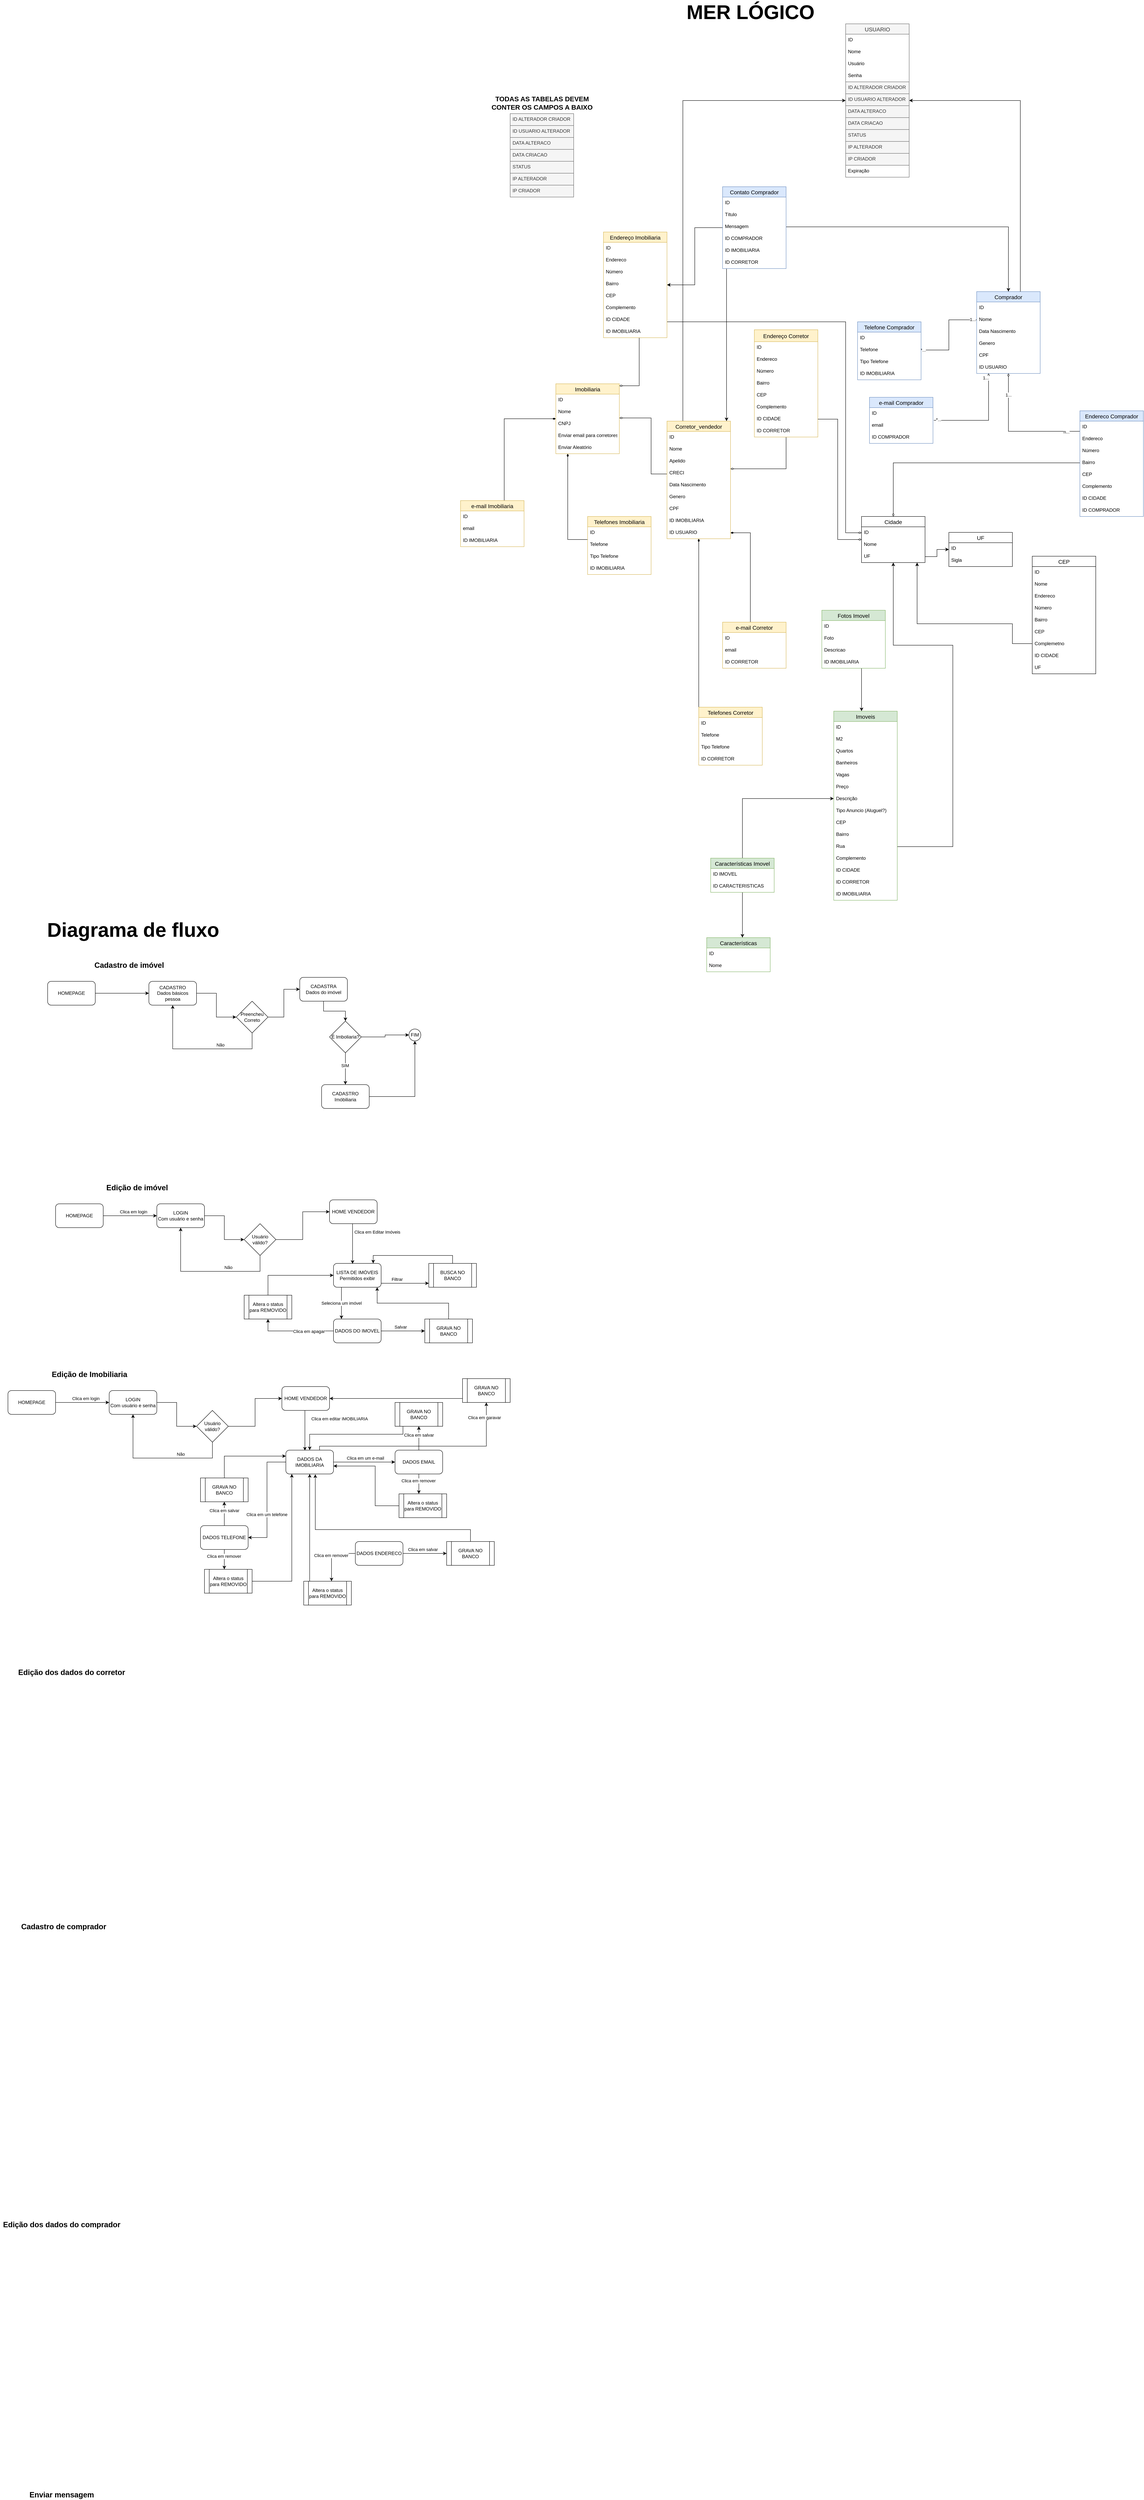 <mxfile version="13.4.8" type="device"><diagram id="roCM48UF0xki_c9JKpG7" name="Page-1"><mxGraphModel dx="8169" dy="4217" grid="1" gridSize="10" guides="1" tooltips="1" connect="1" arrows="1" fold="1" page="1" pageScale="1" pageWidth="827" pageHeight="1169" math="0" shadow="0"><root><mxCell id="0"/><mxCell id="1" parent="0"/><mxCell id="OPWnXskdHgLqkZ7vOj5g-35" style="edgeStyle=orthogonalEdgeStyle;rounded=0;orthogonalLoop=1;jettySize=auto;html=1;entryX=0.5;entryY=0;entryDx=0;entryDy=0;endArrow=none;endFill=0;startArrow=classic;startFill=1;" parent="1" source="OPWnXskdHgLqkZ7vOj5g-5" target="OPWnXskdHgLqkZ7vOj5g-28" edge="1"><mxGeometry relative="1" as="geometry"><Array as="points"><mxPoint x="-130" y="930"/></Array></mxGeometry></mxCell><mxCell id="OPWnXskdHgLqkZ7vOj5g-52" style="edgeStyle=orthogonalEdgeStyle;rounded=0;orthogonalLoop=1;jettySize=auto;html=1;startArrow=classic;startFill=1;endArrow=none;endFill=0;" parent="1" source="OPWnXskdHgLqkZ7vOj5g-5" target="OPWnXskdHgLqkZ7vOj5g-50" edge="1"><mxGeometry relative="1" as="geometry"><Array as="points"><mxPoint x="170" y="660"/><mxPoint x="170" y="660"/></Array></mxGeometry></mxCell><mxCell id="OPWnXskdHgLqkZ7vOj5g-45" style="edgeStyle=orthogonalEdgeStyle;rounded=0;orthogonalLoop=1;jettySize=auto;html=1;endArrow=diamondThin;endFill=1;" parent="1" source="OPWnXskdHgLqkZ7vOj5g-41" target="OPWnXskdHgLqkZ7vOj5g-37" edge="1"><mxGeometry relative="1" as="geometry"><Array as="points"><mxPoint x="-570" y="278"/></Array></mxGeometry></mxCell><mxCell id="7e1EfJY8PzFIlT2Ph7Oq-54" style="edgeStyle=orthogonalEdgeStyle;rounded=0;orthogonalLoop=1;jettySize=auto;html=1;startArrow=diamondThin;startFill=0;endArrow=none;endFill=0;" edge="1" parent="1" source="OPWnXskdHgLqkZ7vOj5g-37" target="7e1EfJY8PzFIlT2Ph7Oq-26"><mxGeometry relative="1" as="geometry"><Array as="points"><mxPoint x="-390" y="-109"/></Array></mxGeometry></mxCell><mxCell id="OPWnXskdHgLqkZ7vOj5g-66" style="edgeStyle=orthogonalEdgeStyle;rounded=0;orthogonalLoop=1;jettySize=auto;html=1;startArrow=classic;startFill=1;endArrow=none;endFill=0;" parent="1" source="OPWnXskdHgLqkZ7vOj5g-59" target="OPWnXskdHgLqkZ7vOj5g-65" edge="1"><mxGeometry relative="1" as="geometry"/></mxCell><mxCell id="OPWnXskdHgLqkZ7vOj5g-68" style="edgeStyle=orthogonalEdgeStyle;rounded=0;orthogonalLoop=1;jettySize=auto;html=1;entryX=1;entryY=0.5;entryDx=0;entryDy=0;startArrow=classic;startFill=1;endArrow=none;endFill=0;" parent="1" source="OPWnXskdHgLqkZ7vOj5g-62" target="OPWnXskdHgLqkZ7vOj5g-56" edge="1"><mxGeometry relative="1" as="geometry"><mxPoint x="197.04" y="586" as="targetPoint"/><Array as="points"><mxPoint x="400" y="544"/></Array></mxGeometry></mxCell><mxCell id="7e1EfJY8PzFIlT2Ph7Oq-53" style="edgeStyle=orthogonalEdgeStyle;rounded=0;orthogonalLoop=1;jettySize=auto;html=1;startArrow=diamondThin;startFill=0;endArrow=none;endFill=0;" edge="1" parent="1" source="OPWnXskdHgLqkZ7vOj5g-10" target="7e1EfJY8PzFIlT2Ph7Oq-41"><mxGeometry relative="1" as="geometry"><Array as="points"><mxPoint x="-110" y="100"/><mxPoint x="-40" y="100"/></Array></mxGeometry></mxCell><mxCell id="7e1EfJY8PzFIlT2Ph7Oq-10" style="edgeStyle=orthogonalEdgeStyle;rounded=0;orthogonalLoop=1;jettySize=auto;html=1;endArrow=diamondThin;endFill=1;" edge="1" parent="1" source="7e1EfJY8PzFIlT2Ph7Oq-1" target="OPWnXskdHgLqkZ7vOj5g-37"><mxGeometry relative="1" as="geometry"><mxPoint x="-335" y="140" as="targetPoint"/><Array as="points"><mxPoint x="-730" y="-26"/></Array></mxGeometry></mxCell><mxCell id="7e1EfJY8PzFIlT2Ph7Oq-9" style="edgeStyle=orthogonalEdgeStyle;rounded=0;orthogonalLoop=1;jettySize=auto;html=1;endArrow=diamondThin;endFill=1;" edge="1" parent="1" source="7e1EfJY8PzFIlT2Ph7Oq-5" target="7e1EfJY8PzFIlT2Ph7Oq-97"><mxGeometry relative="1" as="geometry"><mxPoint x="20" y="340" as="targetPoint"/><Array as="points"><mxPoint x="-110" y="470"/><mxPoint x="-110" y="470"/></Array></mxGeometry></mxCell><mxCell id="7e1EfJY8PzFIlT2Ph7Oq-15" style="edgeStyle=orthogonalEdgeStyle;rounded=0;orthogonalLoop=1;jettySize=auto;html=1;endArrow=diamondThin;endFill=1;" edge="1" parent="1" source="7e1EfJY8PzFIlT2Ph7Oq-11" target="OPWnXskdHgLqkZ7vOj5g-10"><mxGeometry relative="1" as="geometry"><mxPoint x="-240" y="450" as="targetPoint"/><Array as="points"><mxPoint x="-240" y="470"/><mxPoint x="-240" y="470"/></Array></mxGeometry></mxCell><mxCell id="7e1EfJY8PzFIlT2Ph7Oq-11" value="Telefones Corretor" style="swimlane;fontStyle=0;childLayout=stackLayout;horizontal=1;startSize=26;horizontalStack=0;resizeParent=1;resizeParentMax=0;resizeLast=0;collapsible=1;marginBottom=0;align=center;fontSize=14;fillColor=#fff2cc;strokeColor=#d6b656;" vertex="1" parent="1"><mxGeometry x="-240" y="700" width="160" height="146" as="geometry"/></mxCell><mxCell id="7e1EfJY8PzFIlT2Ph7Oq-12" value="ID" style="text;strokeColor=none;fillColor=none;spacingLeft=4;spacingRight=4;overflow=hidden;rotatable=0;points=[[0,0.5],[1,0.5]];portConstraint=eastwest;fontSize=12;" vertex="1" parent="7e1EfJY8PzFIlT2Ph7Oq-11"><mxGeometry y="26" width="160" height="30" as="geometry"/></mxCell><mxCell id="7e1EfJY8PzFIlT2Ph7Oq-13" value="Telefone" style="text;strokeColor=none;fillColor=none;spacingLeft=4;spacingRight=4;overflow=hidden;rotatable=0;points=[[0,0.5],[1,0.5]];portConstraint=eastwest;fontSize=12;" vertex="1" parent="7e1EfJY8PzFIlT2Ph7Oq-11"><mxGeometry y="56" width="160" height="30" as="geometry"/></mxCell><mxCell id="7e1EfJY8PzFIlT2Ph7Oq-129" value="Tipo Telefone" style="text;strokeColor=none;fillColor=none;spacingLeft=4;spacingRight=4;overflow=hidden;rotatable=0;points=[[0,0.5],[1,0.5]];portConstraint=eastwest;fontSize=12;" vertex="1" parent="7e1EfJY8PzFIlT2Ph7Oq-11"><mxGeometry y="86" width="160" height="30" as="geometry"/></mxCell><mxCell id="7e1EfJY8PzFIlT2Ph7Oq-14" value="ID CORRETOR" style="text;strokeColor=none;fillColor=none;spacingLeft=4;spacingRight=4;overflow=hidden;rotatable=0;points=[[0,0.5],[1,0.5]];portConstraint=eastwest;fontSize=12;" vertex="1" parent="7e1EfJY8PzFIlT2Ph7Oq-11"><mxGeometry y="116" width="160" height="30" as="geometry"/></mxCell><mxCell id="7e1EfJY8PzFIlT2Ph7Oq-5" value="e-mail Corretor" style="swimlane;fontStyle=0;childLayout=stackLayout;horizontal=1;startSize=26;horizontalStack=0;resizeParent=1;resizeParentMax=0;resizeLast=0;collapsible=1;marginBottom=0;align=center;fontSize=14;fillColor=#fff2cc;strokeColor=#d6b656;" vertex="1" parent="1"><mxGeometry x="-180" y="486" width="160" height="116" as="geometry"/></mxCell><mxCell id="7e1EfJY8PzFIlT2Ph7Oq-6" value="ID" style="text;strokeColor=none;fillColor=none;spacingLeft=4;spacingRight=4;overflow=hidden;rotatable=0;points=[[0,0.5],[1,0.5]];portConstraint=eastwest;fontSize=12;" vertex="1" parent="7e1EfJY8PzFIlT2Ph7Oq-5"><mxGeometry y="26" width="160" height="30" as="geometry"/></mxCell><mxCell id="7e1EfJY8PzFIlT2Ph7Oq-7" value="email" style="text;strokeColor=none;fillColor=none;spacingLeft=4;spacingRight=4;overflow=hidden;rotatable=0;points=[[0,0.5],[1,0.5]];portConstraint=eastwest;fontSize=12;" vertex="1" parent="7e1EfJY8PzFIlT2Ph7Oq-5"><mxGeometry y="56" width="160" height="30" as="geometry"/></mxCell><mxCell id="7e1EfJY8PzFIlT2Ph7Oq-8" value="ID CORRETOR" style="text;strokeColor=none;fillColor=none;spacingLeft=4;spacingRight=4;overflow=hidden;rotatable=0;points=[[0,0.5],[1,0.5]];portConstraint=eastwest;fontSize=12;" vertex="1" parent="7e1EfJY8PzFIlT2Ph7Oq-5"><mxGeometry y="86" width="160" height="30" as="geometry"/></mxCell><mxCell id="7e1EfJY8PzFIlT2Ph7Oq-52" style="edgeStyle=orthogonalEdgeStyle;rounded=0;orthogonalLoop=1;jettySize=auto;html=1;startArrow=diamondThin;startFill=0;endArrow=none;endFill=0;entryX=0;entryY=-0.147;entryDx=0;entryDy=0;entryPerimeter=0;" edge="1" parent="1" source="OPWnXskdHgLqkZ7vOj5g-15" target="7e1EfJY8PzFIlT2Ph7Oq-44"><mxGeometry relative="1" as="geometry"><Array as="points"><mxPoint x="540" y="6"/></Array></mxGeometry></mxCell><mxCell id="7e1EfJY8PzFIlT2Ph7Oq-69" value="1..." style="edgeLabel;html=1;align=center;verticalAlign=middle;resizable=0;points=[];" vertex="1" connectable="0" parent="7e1EfJY8PzFIlT2Ph7Oq-52"><mxGeometry x="-0.667" relative="1" as="geometry"><mxPoint as="offset"/></mxGeometry></mxCell><mxCell id="7e1EfJY8PzFIlT2Ph7Oq-70" value="n..." style="edgeLabel;html=1;align=center;verticalAlign=middle;resizable=0;points=[];" vertex="1" connectable="0" parent="7e1EfJY8PzFIlT2Ph7Oq-52"><mxGeometry x="0.79" y="-1" relative="1" as="geometry"><mxPoint as="offset"/></mxGeometry></mxCell><mxCell id="7e1EfJY8PzFIlT2Ph7Oq-64" style="edgeStyle=orthogonalEdgeStyle;rounded=0;orthogonalLoop=1;jettySize=auto;html=1;entryX=1.013;entryY=0.067;entryDx=0;entryDy=0;entryPerimeter=0;startArrow=diamondThin;startFill=0;endArrow=none;endFill=0;targetPerimeterSpacing=0;" edge="1" parent="1" source="OPWnXskdHgLqkZ7vOj5g-15" target="7e1EfJY8PzFIlT2Ph7Oq-57"><mxGeometry relative="1" as="geometry"><Array as="points"><mxPoint x="490" y="-22"/></Array></mxGeometry></mxCell><mxCell id="7e1EfJY8PzFIlT2Ph7Oq-65" value="*..." style="edgeLabel;html=1;align=center;verticalAlign=middle;resizable=0;points=[];" vertex="1" connectable="0" parent="7e1EfJY8PzFIlT2Ph7Oq-64"><mxGeometry x="0.905" y="-2" relative="1" as="geometry"><mxPoint as="offset"/></mxGeometry></mxCell><mxCell id="7e1EfJY8PzFIlT2Ph7Oq-66" value="1..." style="edgeLabel;html=1;align=center;verticalAlign=middle;resizable=0;points=[];" vertex="1" connectable="0" parent="7e1EfJY8PzFIlT2Ph7Oq-64"><mxGeometry x="-0.918" y="1" relative="1" as="geometry"><mxPoint x="-8.1" as="offset"/></mxGeometry></mxCell><mxCell id="7e1EfJY8PzFIlT2Ph7Oq-22" style="edgeStyle=orthogonalEdgeStyle;rounded=0;orthogonalLoop=1;jettySize=auto;html=1;endArrow=none;endFill=0;startArrow=diamondThin;startFill=0;" edge="1" parent="1" source="OPWnXskdHgLqkZ7vOj5g-39" target="OPWnXskdHgLqkZ7vOj5g-10"><mxGeometry relative="1" as="geometry"><Array as="points"><mxPoint x="-360" y="-28"/><mxPoint x="-360" y="113"/></Array></mxGeometry></mxCell><mxCell id="OPWnXskdHgLqkZ7vOj5g-41" value="Telefones Imobiliaria" style="swimlane;fontStyle=0;childLayout=stackLayout;horizontal=1;startSize=26;horizontalStack=0;resizeParent=1;resizeParentMax=0;resizeLast=0;collapsible=1;marginBottom=0;align=center;fontSize=14;fillColor=#fff2cc;strokeColor=#d6b656;" parent="1" vertex="1"><mxGeometry x="-520" y="220" width="160" height="146" as="geometry"/></mxCell><mxCell id="OPWnXskdHgLqkZ7vOj5g-42" value="ID" style="text;strokeColor=none;fillColor=none;spacingLeft=4;spacingRight=4;overflow=hidden;rotatable=0;points=[[0,0.5],[1,0.5]];portConstraint=eastwest;fontSize=12;" parent="OPWnXskdHgLqkZ7vOj5g-41" vertex="1"><mxGeometry y="26" width="160" height="30" as="geometry"/></mxCell><mxCell id="OPWnXskdHgLqkZ7vOj5g-43" value="Telefone" style="text;strokeColor=none;fillColor=none;spacingLeft=4;spacingRight=4;overflow=hidden;rotatable=0;points=[[0,0.5],[1,0.5]];portConstraint=eastwest;fontSize=12;" parent="OPWnXskdHgLqkZ7vOj5g-41" vertex="1"><mxGeometry y="56" width="160" height="30" as="geometry"/></mxCell><mxCell id="7e1EfJY8PzFIlT2Ph7Oq-130" value="Tipo Telefone" style="text;strokeColor=none;fillColor=none;spacingLeft=4;spacingRight=4;overflow=hidden;rotatable=0;points=[[0,0.5],[1,0.5]];portConstraint=eastwest;fontSize=12;" vertex="1" parent="OPWnXskdHgLqkZ7vOj5g-41"><mxGeometry y="86" width="160" height="30" as="geometry"/></mxCell><mxCell id="OPWnXskdHgLqkZ7vOj5g-44" value="ID IMOBILIARIA" style="text;strokeColor=none;fillColor=none;spacingLeft=4;spacingRight=4;overflow=hidden;rotatable=0;points=[[0,0.5],[1,0.5]];portConstraint=eastwest;fontSize=12;" parent="OPWnXskdHgLqkZ7vOj5g-41" vertex="1"><mxGeometry y="116" width="160" height="30" as="geometry"/></mxCell><mxCell id="7e1EfJY8PzFIlT2Ph7Oq-33" value="Endereço Corretor" style="swimlane;fontStyle=0;childLayout=stackLayout;horizontal=1;startSize=30;horizontalStack=0;resizeParent=1;resizeParentMax=0;resizeLast=0;collapsible=1;marginBottom=0;align=center;fontSize=14;fillColor=#fff2cc;strokeColor=#d6b656;" vertex="1" parent="1"><mxGeometry x="-100" y="-250" width="160" height="270" as="geometry"/></mxCell><mxCell id="7e1EfJY8PzFIlT2Ph7Oq-34" value="ID" style="text;strokeColor=none;fillColor=none;spacingLeft=4;spacingRight=4;overflow=hidden;rotatable=0;points=[[0,0.5],[1,0.5]];portConstraint=eastwest;fontSize=12;" vertex="1" parent="7e1EfJY8PzFIlT2Ph7Oq-33"><mxGeometry y="30" width="160" height="30" as="geometry"/></mxCell><mxCell id="7e1EfJY8PzFIlT2Ph7Oq-35" value="Endereco" style="text;strokeColor=none;fillColor=none;spacingLeft=4;spacingRight=4;overflow=hidden;rotatable=0;points=[[0,0.5],[1,0.5]];portConstraint=eastwest;fontSize=12;" vertex="1" parent="7e1EfJY8PzFIlT2Ph7Oq-33"><mxGeometry y="60" width="160" height="30" as="geometry"/></mxCell><mxCell id="7e1EfJY8PzFIlT2Ph7Oq-36" value="Número" style="text;strokeColor=none;fillColor=none;spacingLeft=4;spacingRight=4;overflow=hidden;rotatable=0;points=[[0,0.5],[1,0.5]];portConstraint=eastwest;fontSize=12;" vertex="1" parent="7e1EfJY8PzFIlT2Ph7Oq-33"><mxGeometry y="90" width="160" height="30" as="geometry"/></mxCell><mxCell id="7e1EfJY8PzFIlT2Ph7Oq-37" value="Bairro" style="text;strokeColor=none;fillColor=none;spacingLeft=4;spacingRight=4;overflow=hidden;rotatable=0;points=[[0,0.5],[1,0.5]];portConstraint=eastwest;fontSize=12;" vertex="1" parent="7e1EfJY8PzFIlT2Ph7Oq-33"><mxGeometry y="120" width="160" height="30" as="geometry"/></mxCell><mxCell id="7e1EfJY8PzFIlT2Ph7Oq-38" value="CEP" style="text;strokeColor=none;fillColor=none;spacingLeft=4;spacingRight=4;overflow=hidden;rotatable=0;points=[[0,0.5],[1,0.5]];portConstraint=eastwest;fontSize=12;" vertex="1" parent="7e1EfJY8PzFIlT2Ph7Oq-33"><mxGeometry y="150" width="160" height="30" as="geometry"/></mxCell><mxCell id="7e1EfJY8PzFIlT2Ph7Oq-39" value="Complemento" style="text;strokeColor=none;fillColor=none;spacingLeft=4;spacingRight=4;overflow=hidden;rotatable=0;points=[[0,0.5],[1,0.5]];portConstraint=eastwest;fontSize=12;" vertex="1" parent="7e1EfJY8PzFIlT2Ph7Oq-33"><mxGeometry y="180" width="160" height="30" as="geometry"/></mxCell><mxCell id="7e1EfJY8PzFIlT2Ph7Oq-40" value="ID CIDADE" style="text;strokeColor=none;fillColor=none;spacingLeft=4;spacingRight=4;overflow=hidden;rotatable=0;points=[[0,0.5],[1,0.5]];portConstraint=eastwest;fontSize=12;" vertex="1" parent="7e1EfJY8PzFIlT2Ph7Oq-33"><mxGeometry y="210" width="160" height="30" as="geometry"/></mxCell><mxCell id="7e1EfJY8PzFIlT2Ph7Oq-41" value="ID CORRETOR" style="text;strokeColor=none;fillColor=none;spacingLeft=4;spacingRight=4;overflow=hidden;rotatable=0;points=[[0,0.5],[1,0.5]];portConstraint=eastwest;fontSize=12;" vertex="1" parent="7e1EfJY8PzFIlT2Ph7Oq-33"><mxGeometry y="240" width="160" height="30" as="geometry"/></mxCell><mxCell id="7e1EfJY8PzFIlT2Ph7Oq-63" style="edgeStyle=orthogonalEdgeStyle;rounded=0;orthogonalLoop=1;jettySize=auto;html=1;startArrow=diamondThin;startFill=0;endArrow=none;endFill=0;" edge="1" parent="1" source="OPWnXskdHgLqkZ7vOj5g-17" target="7e1EfJY8PzFIlT2Ph7Oq-61"><mxGeometry relative="1" as="geometry"/></mxCell><mxCell id="7e1EfJY8PzFIlT2Ph7Oq-67" value="*..." style="edgeLabel;html=1;align=center;verticalAlign=middle;resizable=0;points=[];" vertex="1" connectable="0" parent="7e1EfJY8PzFIlT2Ph7Oq-63"><mxGeometry x="0.956" relative="1" as="geometry"><mxPoint as="offset"/></mxGeometry></mxCell><mxCell id="7e1EfJY8PzFIlT2Ph7Oq-68" value="1..." style="edgeLabel;html=1;align=center;verticalAlign=middle;resizable=0;points=[];" vertex="1" connectable="0" parent="7e1EfJY8PzFIlT2Ph7Oq-63"><mxGeometry x="-0.907" y="-1" relative="1" as="geometry"><mxPoint as="offset"/></mxGeometry></mxCell><mxCell id="OPWnXskdHgLqkZ7vOj5g-36" style="edgeStyle=orthogonalEdgeStyle;rounded=0;orthogonalLoop=1;jettySize=auto;html=1;entryX=0.5;entryY=1;entryDx=0;entryDy=0;entryPerimeter=0;endArrow=none;endFill=0;startArrow=classic;startFill=1;" parent="1" source="OPWnXskdHgLqkZ7vOj5g-21" target="OPWnXskdHgLqkZ7vOj5g-34" edge="1"><mxGeometry relative="1" as="geometry"><Array as="points"><mxPoint x="-130" y="1240"/><mxPoint x="-130" y="1240"/></Array></mxGeometry></mxCell><mxCell id="OPWnXskdHgLqkZ7vOj5g-5" value="Imoveis" style="swimlane;fontStyle=0;childLayout=stackLayout;horizontal=1;startSize=26;horizontalStack=0;resizeParent=1;resizeParentMax=0;resizeLast=0;collapsible=1;marginBottom=0;align=center;fontSize=14;fillColor=#d5e8d4;strokeColor=#82b366;" parent="1" vertex="1"><mxGeometry x="100" y="710" width="160" height="476" as="geometry"/></mxCell><mxCell id="OPWnXskdHgLqkZ7vOj5g-6" value="ID" style="text;strokeColor=none;fillColor=none;spacingLeft=4;spacingRight=4;overflow=hidden;rotatable=0;points=[[0,0.5],[1,0.5]];portConstraint=eastwest;fontSize=12;" parent="OPWnXskdHgLqkZ7vOj5g-5" vertex="1"><mxGeometry y="26" width="160" height="30" as="geometry"/></mxCell><mxCell id="OPWnXskdHgLqkZ7vOj5g-30" value="M2" style="text;strokeColor=none;fillColor=none;spacingLeft=4;spacingRight=4;overflow=hidden;rotatable=0;points=[[0,0.5],[1,0.5]];portConstraint=eastwest;fontSize=12;" parent="OPWnXskdHgLqkZ7vOj5g-5" vertex="1"><mxGeometry y="56" width="160" height="30" as="geometry"/></mxCell><mxCell id="OPWnXskdHgLqkZ7vOj5g-7" value="Quartos" style="text;strokeColor=none;fillColor=none;spacingLeft=4;spacingRight=4;overflow=hidden;rotatable=0;points=[[0,0.5],[1,0.5]];portConstraint=eastwest;fontSize=12;" parent="OPWnXskdHgLqkZ7vOj5g-5" vertex="1"><mxGeometry y="86" width="160" height="30" as="geometry"/></mxCell><mxCell id="OPWnXskdHgLqkZ7vOj5g-8" value="Banheiros" style="text;strokeColor=none;fillColor=none;spacingLeft=4;spacingRight=4;overflow=hidden;rotatable=0;points=[[0,0.5],[1,0.5]];portConstraint=eastwest;fontSize=12;" parent="OPWnXskdHgLqkZ7vOj5g-5" vertex="1"><mxGeometry y="116" width="160" height="30" as="geometry"/></mxCell><mxCell id="OPWnXskdHgLqkZ7vOj5g-19" value="Vagas" style="text;strokeColor=none;fillColor=none;spacingLeft=4;spacingRight=4;overflow=hidden;rotatable=0;points=[[0,0.5],[1,0.5]];portConstraint=eastwest;fontSize=12;" parent="OPWnXskdHgLqkZ7vOj5g-5" vertex="1"><mxGeometry y="146" width="160" height="30" as="geometry"/></mxCell><mxCell id="OPWnXskdHgLqkZ7vOj5g-20" value="Preço" style="text;strokeColor=none;fillColor=none;spacingLeft=4;spacingRight=4;overflow=hidden;rotatable=0;points=[[0,0.5],[1,0.5]];portConstraint=eastwest;fontSize=12;" parent="OPWnXskdHgLqkZ7vOj5g-5" vertex="1"><mxGeometry y="176" width="160" height="30" as="geometry"/></mxCell><mxCell id="OPWnXskdHgLqkZ7vOj5g-46" value="Descrição" style="text;strokeColor=none;fillColor=none;spacingLeft=4;spacingRight=4;overflow=hidden;rotatable=0;points=[[0,0.5],[1,0.5]];portConstraint=eastwest;fontSize=12;" parent="OPWnXskdHgLqkZ7vOj5g-5" vertex="1"><mxGeometry y="206" width="160" height="30" as="geometry"/></mxCell><mxCell id="OPWnXskdHgLqkZ7vOj5g-53" value="Tipo Anuncio (Aluguel?)" style="text;strokeColor=none;fillColor=none;spacingLeft=4;spacingRight=4;overflow=hidden;rotatable=0;points=[[0,0.5],[1,0.5]];portConstraint=eastwest;fontSize=12;" parent="OPWnXskdHgLqkZ7vOj5g-5" vertex="1"><mxGeometry y="236" width="160" height="30" as="geometry"/></mxCell><mxCell id="OPWnXskdHgLqkZ7vOj5g-54" value="CEP" style="text;strokeColor=none;fillColor=none;spacingLeft=4;spacingRight=4;overflow=hidden;rotatable=0;points=[[0,0.5],[1,0.5]];portConstraint=eastwest;fontSize=12;" parent="OPWnXskdHgLqkZ7vOj5g-5" vertex="1"><mxGeometry y="266" width="160" height="30" as="geometry"/></mxCell><mxCell id="OPWnXskdHgLqkZ7vOj5g-55" value="Bairro" style="text;strokeColor=none;fillColor=none;spacingLeft=4;spacingRight=4;overflow=hidden;rotatable=0;points=[[0,0.5],[1,0.5]];portConstraint=eastwest;fontSize=12;" parent="OPWnXskdHgLqkZ7vOj5g-5" vertex="1"><mxGeometry y="296" width="160" height="30" as="geometry"/></mxCell><mxCell id="OPWnXskdHgLqkZ7vOj5g-56" value="Rua" style="text;strokeColor=none;fillColor=none;spacingLeft=4;spacingRight=4;overflow=hidden;rotatable=0;points=[[0,0.5],[1,0.5]];portConstraint=eastwest;fontSize=12;" parent="OPWnXskdHgLqkZ7vOj5g-5" vertex="1"><mxGeometry y="326" width="160" height="30" as="geometry"/></mxCell><mxCell id="7e1EfJY8PzFIlT2Ph7Oq-32" value="Complemento" style="text;strokeColor=none;fillColor=none;spacingLeft=4;spacingRight=4;overflow=hidden;rotatable=0;points=[[0,0.5],[1,0.5]];portConstraint=eastwest;fontSize=12;" vertex="1" parent="OPWnXskdHgLqkZ7vOj5g-5"><mxGeometry y="356" width="160" height="30" as="geometry"/></mxCell><mxCell id="7e1EfJY8PzFIlT2Ph7Oq-71" value="ID CIDADE" style="text;strokeColor=none;fillColor=none;spacingLeft=4;spacingRight=4;overflow=hidden;rotatable=0;points=[[0,0.5],[1,0.5]];portConstraint=eastwest;fontSize=12;" vertex="1" parent="OPWnXskdHgLqkZ7vOj5g-5"><mxGeometry y="386" width="160" height="30" as="geometry"/></mxCell><mxCell id="OPWnXskdHgLqkZ7vOj5g-57" value="ID CORRETOR" style="text;strokeColor=none;fillColor=none;spacingLeft=4;spacingRight=4;overflow=hidden;rotatable=0;points=[[0,0.5],[1,0.5]];portConstraint=eastwest;fontSize=12;" parent="OPWnXskdHgLqkZ7vOj5g-5" vertex="1"><mxGeometry y="416" width="160" height="30" as="geometry"/></mxCell><mxCell id="7e1EfJY8PzFIlT2Ph7Oq-72" value="ID IMOBILIARIA" style="text;strokeColor=none;fillColor=none;spacingLeft=4;spacingRight=4;overflow=hidden;rotatable=0;points=[[0,0.5],[1,0.5]];portConstraint=eastwest;fontSize=12;" vertex="1" parent="OPWnXskdHgLqkZ7vOj5g-5"><mxGeometry y="446" width="160" height="30" as="geometry"/></mxCell><mxCell id="OPWnXskdHgLqkZ7vOj5g-28" value="Características Imovel" style="swimlane;fontStyle=0;childLayout=stackLayout;horizontal=1;startSize=26;horizontalStack=0;resizeParent=1;resizeParentMax=0;resizeLast=0;collapsible=1;marginBottom=0;align=center;fontSize=14;fillColor=#d5e8d4;strokeColor=#82b366;" parent="1" vertex="1"><mxGeometry x="-210" y="1080" width="160" height="86" as="geometry"/></mxCell><mxCell id="OPWnXskdHgLqkZ7vOj5g-29" value="ID IMOVEL" style="text;strokeColor=none;fillColor=none;spacingLeft=4;spacingRight=4;overflow=hidden;rotatable=0;points=[[0,0.5],[1,0.5]];portConstraint=eastwest;fontSize=12;" parent="OPWnXskdHgLqkZ7vOj5g-28" vertex="1"><mxGeometry y="26" width="160" height="30" as="geometry"/></mxCell><mxCell id="OPWnXskdHgLqkZ7vOj5g-34" value="ID CARACTERISTICAS" style="text;strokeColor=none;fillColor=none;spacingLeft=4;spacingRight=4;overflow=hidden;rotatable=0;points=[[0,0.5],[1,0.5]];portConstraint=eastwest;fontSize=12;" parent="OPWnXskdHgLqkZ7vOj5g-28" vertex="1"><mxGeometry y="56" width="160" height="30" as="geometry"/></mxCell><mxCell id="OPWnXskdHgLqkZ7vOj5g-21" value="Características" style="swimlane;fontStyle=0;childLayout=stackLayout;horizontal=1;startSize=26;horizontalStack=0;resizeParent=1;resizeParentMax=0;resizeLast=0;collapsible=1;marginBottom=0;align=center;fontSize=14;fillColor=#d5e8d4;strokeColor=#82b366;" parent="1" vertex="1"><mxGeometry x="-220" y="1280" width="160" height="86" as="geometry"/></mxCell><mxCell id="OPWnXskdHgLqkZ7vOj5g-32" value="ID" style="text;strokeColor=none;fillColor=none;spacingLeft=4;spacingRight=4;overflow=hidden;rotatable=0;points=[[0,0.5],[1,0.5]];portConstraint=eastwest;fontSize=12;" parent="OPWnXskdHgLqkZ7vOj5g-21" vertex="1"><mxGeometry y="26" width="160" height="30" as="geometry"/></mxCell><mxCell id="OPWnXskdHgLqkZ7vOj5g-22" value="Nome" style="text;strokeColor=none;fillColor=none;spacingLeft=4;spacingRight=4;overflow=hidden;rotatable=0;points=[[0,0.5],[1,0.5]];portConstraint=eastwest;fontSize=12;" parent="OPWnXskdHgLqkZ7vOj5g-21" vertex="1"><mxGeometry y="56" width="160" height="30" as="geometry"/></mxCell><mxCell id="7e1EfJY8PzFIlT2Ph7Oq-73" style="edgeStyle=orthogonalEdgeStyle;rounded=0;orthogonalLoop=1;jettySize=auto;html=1;startArrow=diamondThin;startFill=0;endArrow=none;endFill=0;targetPerimeterSpacing=0;" edge="1" parent="1" source="OPWnXskdHgLqkZ7vOj5g-62" target="7e1EfJY8PzFIlT2Ph7Oq-40"><mxGeometry relative="1" as="geometry"><Array as="points"><mxPoint x="110" y="278"/><mxPoint x="110" y="-25"/></Array></mxGeometry></mxCell><mxCell id="7e1EfJY8PzFIlT2Ph7Oq-75" style="edgeStyle=orthogonalEdgeStyle;rounded=0;orthogonalLoop=1;jettySize=auto;html=1;startArrow=diamondThin;startFill=0;endArrow=none;endFill=0;targetPerimeterSpacing=0;" edge="1" parent="1" source="OPWnXskdHgLqkZ7vOj5g-62" target="7e1EfJY8PzFIlT2Ph7Oq-46"><mxGeometry relative="1" as="geometry"/></mxCell><mxCell id="OPWnXskdHgLqkZ7vOj5g-62" value="Cidade" style="swimlane;fontStyle=0;childLayout=stackLayout;horizontal=1;startSize=26;horizontalStack=0;resizeParent=1;resizeParentMax=0;resizeLast=0;collapsible=1;marginBottom=0;align=center;fontSize=14;" parent="1" vertex="1"><mxGeometry x="170" y="220" width="160" height="116" as="geometry"/></mxCell><mxCell id="OPWnXskdHgLqkZ7vOj5g-63" value="ID" style="text;strokeColor=none;fillColor=none;spacingLeft=4;spacingRight=4;overflow=hidden;rotatable=0;points=[[0,0.5],[1,0.5]];portConstraint=eastwest;fontSize=12;" parent="OPWnXskdHgLqkZ7vOj5g-62" vertex="1"><mxGeometry y="26" width="160" height="30" as="geometry"/></mxCell><mxCell id="OPWnXskdHgLqkZ7vOj5g-64" value="Nome" style="text;strokeColor=none;fillColor=none;spacingLeft=4;spacingRight=4;overflow=hidden;rotatable=0;points=[[0,0.5],[1,0.5]];portConstraint=eastwest;fontSize=12;" parent="OPWnXskdHgLqkZ7vOj5g-62" vertex="1"><mxGeometry y="56" width="160" height="30" as="geometry"/></mxCell><mxCell id="OPWnXskdHgLqkZ7vOj5g-65" value="UF" style="text;strokeColor=none;fillColor=none;spacingLeft=4;spacingRight=4;overflow=hidden;rotatable=0;points=[[0,0.5],[1,0.5]];portConstraint=eastwest;fontSize=12;" parent="OPWnXskdHgLqkZ7vOj5g-62" vertex="1"><mxGeometry y="86" width="160" height="30" as="geometry"/></mxCell><mxCell id="OPWnXskdHgLqkZ7vOj5g-59" value="UF" style="swimlane;fontStyle=0;childLayout=stackLayout;horizontal=1;startSize=26;horizontalStack=0;resizeParent=1;resizeParentMax=0;resizeLast=0;collapsible=1;marginBottom=0;align=center;fontSize=14;" parent="1" vertex="1"><mxGeometry x="390" y="260" width="160" height="86" as="geometry"/></mxCell><mxCell id="OPWnXskdHgLqkZ7vOj5g-60" value="ID" style="text;strokeColor=none;fillColor=none;spacingLeft=4;spacingRight=4;overflow=hidden;rotatable=0;points=[[0,0.5],[1,0.5]];portConstraint=eastwest;fontSize=12;" parent="OPWnXskdHgLqkZ7vOj5g-59" vertex="1"><mxGeometry y="26" width="160" height="30" as="geometry"/></mxCell><mxCell id="OPWnXskdHgLqkZ7vOj5g-61" value="Sigla" style="text;strokeColor=none;fillColor=none;spacingLeft=4;spacingRight=4;overflow=hidden;rotatable=0;points=[[0,0.5],[1,0.5]];portConstraint=eastwest;fontSize=12;" parent="OPWnXskdHgLqkZ7vOj5g-59" vertex="1"><mxGeometry y="56" width="160" height="30" as="geometry"/></mxCell><mxCell id="7e1EfJY8PzFIlT2Ph7Oq-74" style="edgeStyle=orthogonalEdgeStyle;rounded=0;orthogonalLoop=1;jettySize=auto;html=1;startArrow=diamondThin;startFill=0;endArrow=none;endFill=0;targetPerimeterSpacing=0;" edge="1" parent="1" source="OPWnXskdHgLqkZ7vOj5g-63" target="7e1EfJY8PzFIlT2Ph7Oq-23"><mxGeometry relative="1" as="geometry"><mxPoint x="-210" y="-270" as="targetPoint"/><Array as="points"><mxPoint x="130" y="261"/><mxPoint x="130" y="-270"/></Array></mxGeometry></mxCell><mxCell id="7e1EfJY8PzFIlT2Ph7Oq-148" style="edgeStyle=orthogonalEdgeStyle;rounded=0;orthogonalLoop=1;jettySize=auto;html=1;startArrow=classic;startFill=1;endArrow=none;endFill=0;targetPerimeterSpacing=0;" edge="1" parent="1" source="OPWnXskdHgLqkZ7vOj5g-15" target="7e1EfJY8PzFIlT2Ph7Oq-146"><mxGeometry relative="1" as="geometry"/></mxCell><mxCell id="OPWnXskdHgLqkZ7vOj5g-15" value="Comprador" style="swimlane;fontStyle=0;childLayout=stackLayout;horizontal=1;startSize=26;horizontalStack=0;resizeParent=1;resizeParentMax=0;resizeLast=0;collapsible=1;marginBottom=0;align=center;fontSize=14;fillColor=#dae8fc;strokeColor=#6c8ebf;" parent="1" vertex="1"><mxGeometry x="460" y="-346" width="160" height="206" as="geometry"/></mxCell><mxCell id="OPWnXskdHgLqkZ7vOj5g-16" value="ID" style="text;strokeColor=none;fillColor=none;spacingLeft=4;spacingRight=4;overflow=hidden;rotatable=0;points=[[0,0.5],[1,0.5]];portConstraint=eastwest;fontSize=12;" parent="OPWnXskdHgLqkZ7vOj5g-15" vertex="1"><mxGeometry y="26" width="160" height="30" as="geometry"/></mxCell><mxCell id="OPWnXskdHgLqkZ7vOj5g-17" value="Nome" style="text;strokeColor=none;fillColor=none;spacingLeft=4;spacingRight=4;overflow=hidden;rotatable=0;points=[[0,0.5],[1,0.5]];portConstraint=eastwest;fontSize=12;" parent="OPWnXskdHgLqkZ7vOj5g-15" vertex="1"><mxGeometry y="56" width="160" height="30" as="geometry"/></mxCell><mxCell id="OPWnXskdHgLqkZ7vOj5g-18" value="Data Nascimento" style="text;strokeColor=none;fillColor=none;spacingLeft=4;spacingRight=4;overflow=hidden;rotatable=0;points=[[0,0.5],[1,0.5]];portConstraint=eastwest;fontSize=12;" parent="OPWnXskdHgLqkZ7vOj5g-15" vertex="1"><mxGeometry y="86" width="160" height="30" as="geometry"/></mxCell><mxCell id="7e1EfJY8PzFIlT2Ph7Oq-101" value="Genero" style="text;strokeColor=none;fillColor=none;spacingLeft=4;spacingRight=4;overflow=hidden;rotatable=0;points=[[0,0.5],[1,0.5]];portConstraint=eastwest;fontSize=12;" vertex="1" parent="OPWnXskdHgLqkZ7vOj5g-15"><mxGeometry y="116" width="160" height="30" as="geometry"/></mxCell><mxCell id="7e1EfJY8PzFIlT2Ph7Oq-104" value="CPF" style="text;strokeColor=none;fillColor=none;spacingLeft=4;spacingRight=4;overflow=hidden;rotatable=0;points=[[0,0.5],[1,0.5]];portConstraint=eastwest;fontSize=12;" vertex="1" parent="OPWnXskdHgLqkZ7vOj5g-15"><mxGeometry y="146" width="160" height="30" as="geometry"/></mxCell><mxCell id="7e1EfJY8PzFIlT2Ph7Oq-98" value="ID USUARIO" style="text;strokeColor=none;fillColor=none;spacingLeft=4;spacingRight=4;overflow=hidden;rotatable=0;points=[[0,0.5],[1,0.5]];portConstraint=eastwest;fontSize=12;" vertex="1" parent="OPWnXskdHgLqkZ7vOj5g-15"><mxGeometry y="176" width="160" height="30" as="geometry"/></mxCell><mxCell id="7e1EfJY8PzFIlT2Ph7Oq-55" value="e-mail Comprador" style="swimlane;fontStyle=0;childLayout=stackLayout;horizontal=1;startSize=26;horizontalStack=0;resizeParent=1;resizeParentMax=0;resizeLast=0;collapsible=1;marginBottom=0;align=center;fontSize=14;fillColor=#dae8fc;strokeColor=#6c8ebf;" vertex="1" parent="1"><mxGeometry x="190" y="-80" width="160" height="116" as="geometry"/></mxCell><mxCell id="7e1EfJY8PzFIlT2Ph7Oq-56" value="ID" style="text;strokeColor=none;fillColor=none;spacingLeft=4;spacingRight=4;overflow=hidden;rotatable=0;points=[[0,0.5],[1,0.5]];portConstraint=eastwest;fontSize=12;" vertex="1" parent="7e1EfJY8PzFIlT2Ph7Oq-55"><mxGeometry y="26" width="160" height="30" as="geometry"/></mxCell><mxCell id="7e1EfJY8PzFIlT2Ph7Oq-57" value="email" style="text;strokeColor=none;fillColor=none;spacingLeft=4;spacingRight=4;overflow=hidden;rotatable=0;points=[[0,0.5],[1,0.5]];portConstraint=eastwest;fontSize=12;" vertex="1" parent="7e1EfJY8PzFIlT2Ph7Oq-55"><mxGeometry y="56" width="160" height="30" as="geometry"/></mxCell><mxCell id="7e1EfJY8PzFIlT2Ph7Oq-58" value="ID COMPRADOR" style="text;strokeColor=none;fillColor=none;spacingLeft=4;spacingRight=4;overflow=hidden;rotatable=0;points=[[0,0.5],[1,0.5]];portConstraint=eastwest;fontSize=12;" vertex="1" parent="7e1EfJY8PzFIlT2Ph7Oq-55"><mxGeometry y="86" width="160" height="30" as="geometry"/></mxCell><mxCell id="7e1EfJY8PzFIlT2Ph7Oq-42" value="Endereco Comprador" style="swimlane;fontStyle=0;childLayout=stackLayout;horizontal=1;startSize=26;horizontalStack=0;resizeParent=1;resizeParentMax=0;resizeLast=0;collapsible=1;marginBottom=0;align=center;fontSize=14;fillColor=#dae8fc;strokeColor=#6c8ebf;" vertex="1" parent="1"><mxGeometry x="720" y="-46" width="160" height="266" as="geometry"/></mxCell><mxCell id="7e1EfJY8PzFIlT2Ph7Oq-43" value="ID" style="text;strokeColor=none;fillColor=none;spacingLeft=4;spacingRight=4;overflow=hidden;rotatable=0;points=[[0,0.5],[1,0.5]];portConstraint=eastwest;fontSize=12;" vertex="1" parent="7e1EfJY8PzFIlT2Ph7Oq-42"><mxGeometry y="26" width="160" height="30" as="geometry"/></mxCell><mxCell id="7e1EfJY8PzFIlT2Ph7Oq-44" value="Endereco" style="text;strokeColor=none;fillColor=none;spacingLeft=4;spacingRight=4;overflow=hidden;rotatable=0;points=[[0,0.5],[1,0.5]];portConstraint=eastwest;fontSize=12;" vertex="1" parent="7e1EfJY8PzFIlT2Ph7Oq-42"><mxGeometry y="56" width="160" height="30" as="geometry"/></mxCell><mxCell id="7e1EfJY8PzFIlT2Ph7Oq-45" value="Número" style="text;strokeColor=none;fillColor=none;spacingLeft=4;spacingRight=4;overflow=hidden;rotatable=0;points=[[0,0.5],[1,0.5]];portConstraint=eastwest;fontSize=12;" vertex="1" parent="7e1EfJY8PzFIlT2Ph7Oq-42"><mxGeometry y="86" width="160" height="30" as="geometry"/></mxCell><mxCell id="7e1EfJY8PzFIlT2Ph7Oq-46" value="Bairro" style="text;strokeColor=none;fillColor=none;spacingLeft=4;spacingRight=4;overflow=hidden;rotatable=0;points=[[0,0.5],[1,0.5]];portConstraint=eastwest;fontSize=12;" vertex="1" parent="7e1EfJY8PzFIlT2Ph7Oq-42"><mxGeometry y="116" width="160" height="30" as="geometry"/></mxCell><mxCell id="7e1EfJY8PzFIlT2Ph7Oq-47" value="CEP" style="text;strokeColor=none;fillColor=none;spacingLeft=4;spacingRight=4;overflow=hidden;rotatable=0;points=[[0,0.5],[1,0.5]];portConstraint=eastwest;fontSize=12;" vertex="1" parent="7e1EfJY8PzFIlT2Ph7Oq-42"><mxGeometry y="146" width="160" height="30" as="geometry"/></mxCell><mxCell id="7e1EfJY8PzFIlT2Ph7Oq-48" value="Complemento" style="text;strokeColor=none;fillColor=none;spacingLeft=4;spacingRight=4;overflow=hidden;rotatable=0;points=[[0,0.5],[1,0.5]];portConstraint=eastwest;fontSize=12;" vertex="1" parent="7e1EfJY8PzFIlT2Ph7Oq-42"><mxGeometry y="176" width="160" height="30" as="geometry"/></mxCell><mxCell id="7e1EfJY8PzFIlT2Ph7Oq-49" value="ID CIDADE" style="text;strokeColor=none;fillColor=none;spacingLeft=4;spacingRight=4;overflow=hidden;rotatable=0;points=[[0,0.5],[1,0.5]];portConstraint=eastwest;fontSize=12;" vertex="1" parent="7e1EfJY8PzFIlT2Ph7Oq-42"><mxGeometry y="206" width="160" height="30" as="geometry"/></mxCell><mxCell id="7e1EfJY8PzFIlT2Ph7Oq-50" value="ID COMPRADOR" style="text;strokeColor=none;fillColor=none;spacingLeft=4;spacingRight=4;overflow=hidden;rotatable=0;points=[[0,0.5],[1,0.5]];portConstraint=eastwest;fontSize=12;" vertex="1" parent="7e1EfJY8PzFIlT2Ph7Oq-42"><mxGeometry y="236" width="160" height="30" as="geometry"/></mxCell><mxCell id="OPWnXskdHgLqkZ7vOj5g-47" value="Fotos Imovel" style="swimlane;fontStyle=0;childLayout=stackLayout;horizontal=1;startSize=26;horizontalStack=0;resizeParent=1;resizeParentMax=0;resizeLast=0;collapsible=1;marginBottom=0;align=center;fontSize=14;fillColor=#d5e8d4;strokeColor=#82b366;" parent="1" vertex="1"><mxGeometry x="70" y="456" width="160" height="146" as="geometry"/></mxCell><mxCell id="OPWnXskdHgLqkZ7vOj5g-48" value="ID" style="text;strokeColor=none;fillColor=none;spacingLeft=4;spacingRight=4;overflow=hidden;rotatable=0;points=[[0,0.5],[1,0.5]];portConstraint=eastwest;fontSize=12;" parent="OPWnXskdHgLqkZ7vOj5g-47" vertex="1"><mxGeometry y="26" width="160" height="30" as="geometry"/></mxCell><mxCell id="OPWnXskdHgLqkZ7vOj5g-49" value="Foto" style="text;strokeColor=none;fillColor=none;spacingLeft=4;spacingRight=4;overflow=hidden;rotatable=0;points=[[0,0.5],[1,0.5]];portConstraint=eastwest;fontSize=12;" parent="OPWnXskdHgLqkZ7vOj5g-47" vertex="1"><mxGeometry y="56" width="160" height="30" as="geometry"/></mxCell><mxCell id="OPWnXskdHgLqkZ7vOj5g-51" value="Descricao" style="text;strokeColor=none;fillColor=none;spacingLeft=4;spacingRight=4;overflow=hidden;rotatable=0;points=[[0,0.5],[1,0.5]];portConstraint=eastwest;fontSize=12;" parent="OPWnXskdHgLqkZ7vOj5g-47" vertex="1"><mxGeometry y="86" width="160" height="30" as="geometry"/></mxCell><mxCell id="OPWnXskdHgLqkZ7vOj5g-50" value="ID IMOBILIARIA" style="text;strokeColor=none;fillColor=none;spacingLeft=4;spacingRight=4;overflow=hidden;rotatable=0;points=[[0,0.5],[1,0.5]];portConstraint=eastwest;fontSize=12;" parent="OPWnXskdHgLqkZ7vOj5g-47" vertex="1"><mxGeometry y="116" width="160" height="30" as="geometry"/></mxCell><mxCell id="7e1EfJY8PzFIlT2Ph7Oq-86" style="edgeStyle=orthogonalEdgeStyle;rounded=0;orthogonalLoop=1;jettySize=auto;html=1;startArrow=classic;startFill=1;endArrow=none;endFill=0;targetPerimeterSpacing=0;" edge="1" parent="1" source="OPWnXskdHgLqkZ7vOj5g-65" target="7e1EfJY8PzFIlT2Ph7Oq-76"><mxGeometry relative="1" as="geometry"><mxPoint x="460" y="540" as="targetPoint"/><Array as="points"><mxPoint x="310" y="490"/><mxPoint x="550" y="490"/><mxPoint x="550" y="540"/></Array></mxGeometry></mxCell><mxCell id="7e1EfJY8PzFIlT2Ph7Oq-76" value="CEP" style="swimlane;fontStyle=0;childLayout=stackLayout;horizontal=1;startSize=26;horizontalStack=0;resizeParent=1;resizeParentMax=0;resizeLast=0;collapsible=1;marginBottom=0;align=center;fontSize=14;" vertex="1" parent="1"><mxGeometry x="600" y="320" width="160" height="296" as="geometry"/></mxCell><mxCell id="7e1EfJY8PzFIlT2Ph7Oq-77" value="ID" style="text;strokeColor=none;fillColor=none;spacingLeft=4;spacingRight=4;overflow=hidden;rotatable=0;points=[[0,0.5],[1,0.5]];portConstraint=eastwest;fontSize=12;" vertex="1" parent="7e1EfJY8PzFIlT2Ph7Oq-76"><mxGeometry y="26" width="160" height="30" as="geometry"/></mxCell><mxCell id="7e1EfJY8PzFIlT2Ph7Oq-78" value="Nome" style="text;strokeColor=none;fillColor=none;spacingLeft=4;spacingRight=4;overflow=hidden;rotatable=0;points=[[0,0.5],[1,0.5]];portConstraint=eastwest;fontSize=12;" vertex="1" parent="7e1EfJY8PzFIlT2Ph7Oq-76"><mxGeometry y="56" width="160" height="30" as="geometry"/></mxCell><mxCell id="7e1EfJY8PzFIlT2Ph7Oq-80" value="Endereco" style="text;strokeColor=none;fillColor=none;spacingLeft=4;spacingRight=4;overflow=hidden;rotatable=0;points=[[0,0.5],[1,0.5]];portConstraint=eastwest;fontSize=12;" vertex="1" parent="7e1EfJY8PzFIlT2Ph7Oq-76"><mxGeometry y="86" width="160" height="30" as="geometry"/></mxCell><mxCell id="7e1EfJY8PzFIlT2Ph7Oq-81" value="Número" style="text;strokeColor=none;fillColor=none;spacingLeft=4;spacingRight=4;overflow=hidden;rotatable=0;points=[[0,0.5],[1,0.5]];portConstraint=eastwest;fontSize=12;" vertex="1" parent="7e1EfJY8PzFIlT2Ph7Oq-76"><mxGeometry y="116" width="160" height="30" as="geometry"/></mxCell><mxCell id="7e1EfJY8PzFIlT2Ph7Oq-82" value="Bairro" style="text;strokeColor=none;fillColor=none;spacingLeft=4;spacingRight=4;overflow=hidden;rotatable=0;points=[[0,0.5],[1,0.5]];portConstraint=eastwest;fontSize=12;" vertex="1" parent="7e1EfJY8PzFIlT2Ph7Oq-76"><mxGeometry y="146" width="160" height="30" as="geometry"/></mxCell><mxCell id="7e1EfJY8PzFIlT2Ph7Oq-83" value="CEP" style="text;strokeColor=none;fillColor=none;spacingLeft=4;spacingRight=4;overflow=hidden;rotatable=0;points=[[0,0.5],[1,0.5]];portConstraint=eastwest;fontSize=12;" vertex="1" parent="7e1EfJY8PzFIlT2Ph7Oq-76"><mxGeometry y="176" width="160" height="30" as="geometry"/></mxCell><mxCell id="7e1EfJY8PzFIlT2Ph7Oq-84" value="Complemetno" style="text;strokeColor=none;fillColor=none;spacingLeft=4;spacingRight=4;overflow=hidden;rotatable=0;points=[[0,0.5],[1,0.5]];portConstraint=eastwest;fontSize=12;" vertex="1" parent="7e1EfJY8PzFIlT2Ph7Oq-76"><mxGeometry y="206" width="160" height="30" as="geometry"/></mxCell><mxCell id="7e1EfJY8PzFIlT2Ph7Oq-85" value="ID CIDADE" style="text;strokeColor=none;fillColor=none;spacingLeft=4;spacingRight=4;overflow=hidden;rotatable=0;points=[[0,0.5],[1,0.5]];portConstraint=eastwest;fontSize=12;" vertex="1" parent="7e1EfJY8PzFIlT2Ph7Oq-76"><mxGeometry y="236" width="160" height="30" as="geometry"/></mxCell><mxCell id="7e1EfJY8PzFIlT2Ph7Oq-79" value="UF" style="text;strokeColor=none;fillColor=none;spacingLeft=4;spacingRight=4;overflow=hidden;rotatable=0;points=[[0,0.5],[1,0.5]];portConstraint=eastwest;fontSize=12;" vertex="1" parent="7e1EfJY8PzFIlT2Ph7Oq-76"><mxGeometry y="266" width="160" height="30" as="geometry"/></mxCell><mxCell id="7e1EfJY8PzFIlT2Ph7Oq-99" style="edgeStyle=orthogonalEdgeStyle;rounded=0;orthogonalLoop=1;jettySize=auto;html=1;startArrow=classic;startFill=1;endArrow=none;endFill=0;targetPerimeterSpacing=0;" edge="1" parent="1" source="7e1EfJY8PzFIlT2Ph7Oq-87" target="OPWnXskdHgLqkZ7vOj5g-15"><mxGeometry relative="1" as="geometry"><Array as="points"><mxPoint x="570" y="-827"/></Array></mxGeometry></mxCell><mxCell id="7e1EfJY8PzFIlT2Ph7Oq-100" style="edgeStyle=orthogonalEdgeStyle;rounded=0;orthogonalLoop=1;jettySize=auto;html=1;entryX=0.25;entryY=0;entryDx=0;entryDy=0;startArrow=classic;startFill=1;endArrow=none;endFill=0;targetPerimeterSpacing=0;" edge="1" parent="1" source="7e1EfJY8PzFIlT2Ph7Oq-87" target="OPWnXskdHgLqkZ7vOj5g-10"><mxGeometry relative="1" as="geometry"/></mxCell><mxCell id="OPWnXskdHgLqkZ7vOj5g-37" value="Imobiliaria" style="swimlane;fontStyle=0;childLayout=stackLayout;horizontal=1;startSize=26;horizontalStack=0;resizeParent=1;resizeParentMax=0;resizeLast=0;collapsible=1;marginBottom=0;align=center;fontSize=14;fillColor=#fff2cc;strokeColor=#d6b656;" parent="1" vertex="1"><mxGeometry x="-600" y="-114" width="160" height="176" as="geometry"/></mxCell><mxCell id="OPWnXskdHgLqkZ7vOj5g-38" value="ID" style="text;strokeColor=none;fillColor=none;spacingLeft=4;spacingRight=4;overflow=hidden;rotatable=0;points=[[0,0.5],[1,0.5]];portConstraint=eastwest;fontSize=12;" parent="OPWnXskdHgLqkZ7vOj5g-37" vertex="1"><mxGeometry y="26" width="160" height="30" as="geometry"/></mxCell><mxCell id="OPWnXskdHgLqkZ7vOj5g-39" value="Nome" style="text;strokeColor=none;fillColor=none;spacingLeft=4;spacingRight=4;overflow=hidden;rotatable=0;points=[[0,0.5],[1,0.5]];portConstraint=eastwest;fontSize=12;" parent="OPWnXskdHgLqkZ7vOj5g-37" vertex="1"><mxGeometry y="56" width="160" height="30" as="geometry"/></mxCell><mxCell id="7e1EfJY8PzFIlT2Ph7Oq-107" value="CNPJ" style="text;strokeColor=none;fillColor=none;spacingLeft=4;spacingRight=4;overflow=hidden;rotatable=0;points=[[0,0.5],[1,0.5]];portConstraint=eastwest;fontSize=12;" vertex="1" parent="OPWnXskdHgLqkZ7vOj5g-37"><mxGeometry y="86" width="160" height="30" as="geometry"/></mxCell><mxCell id="OPWnXskdHgLqkZ7vOj5g-40" value="Enviar email para corretores" style="text;strokeColor=none;fillColor=none;spacingLeft=4;spacingRight=4;overflow=hidden;rotatable=0;points=[[0,0.5],[1,0.5]];portConstraint=eastwest;fontSize=12;" parent="OPWnXskdHgLqkZ7vOj5g-37" vertex="1"><mxGeometry y="116" width="160" height="30" as="geometry"/></mxCell><mxCell id="7e1EfJY8PzFIlT2Ph7Oq-21" value="Enviar Aleatório" style="text;strokeColor=none;fillColor=none;spacingLeft=4;spacingRight=4;overflow=hidden;rotatable=0;points=[[0,0.5],[1,0.5]];portConstraint=eastwest;fontSize=12;" vertex="1" parent="OPWnXskdHgLqkZ7vOj5g-37"><mxGeometry y="146" width="160" height="30" as="geometry"/></mxCell><mxCell id="7e1EfJY8PzFIlT2Ph7Oq-151" style="edgeStyle=orthogonalEdgeStyle;rounded=0;orthogonalLoop=1;jettySize=auto;html=1;startArrow=classic;startFill=1;endArrow=none;endFill=0;targetPerimeterSpacing=0;" edge="1" parent="1" source="OPWnXskdHgLqkZ7vOj5g-10" target="7e1EfJY8PzFIlT2Ph7Oq-147"><mxGeometry relative="1" as="geometry"><Array as="points"><mxPoint x="-170" y="-300"/><mxPoint x="-170" y="-300"/></Array></mxGeometry></mxCell><mxCell id="OPWnXskdHgLqkZ7vOj5g-10" value="Corretor_vendedor" style="swimlane;fontStyle=0;childLayout=stackLayout;horizontal=1;startSize=26;horizontalStack=0;resizeParent=1;resizeParentMax=0;resizeLast=0;collapsible=1;marginBottom=0;align=center;fontSize=14;fillColor=#fff2cc;strokeColor=#d6b656;" parent="1" vertex="1"><mxGeometry x="-320" y="-20" width="160" height="296" as="geometry"/></mxCell><mxCell id="OPWnXskdHgLqkZ7vOj5g-11" value="ID" style="text;strokeColor=none;fillColor=none;spacingLeft=4;spacingRight=4;overflow=hidden;rotatable=0;points=[[0,0.5],[1,0.5]];portConstraint=eastwest;fontSize=12;" parent="OPWnXskdHgLqkZ7vOj5g-10" vertex="1"><mxGeometry y="26" width="160" height="30" as="geometry"/></mxCell><mxCell id="OPWnXskdHgLqkZ7vOj5g-12" value="Nome" style="text;strokeColor=none;fillColor=none;spacingLeft=4;spacingRight=4;overflow=hidden;rotatable=0;points=[[0,0.5],[1,0.5]];portConstraint=eastwest;fontSize=12;" parent="OPWnXskdHgLqkZ7vOj5g-10" vertex="1"><mxGeometry y="56" width="160" height="30" as="geometry"/></mxCell><mxCell id="7e1EfJY8PzFIlT2Ph7Oq-152" value="Apelido" style="text;strokeColor=none;fillColor=none;spacingLeft=4;spacingRight=4;overflow=hidden;rotatable=0;points=[[0,0.5],[1,0.5]];portConstraint=eastwest;fontSize=12;" vertex="1" parent="OPWnXskdHgLqkZ7vOj5g-10"><mxGeometry y="86" width="160" height="30" as="geometry"/></mxCell><mxCell id="OPWnXskdHgLqkZ7vOj5g-13" value="CRECI" style="text;strokeColor=none;fillColor=none;spacingLeft=4;spacingRight=4;overflow=hidden;rotatable=0;points=[[0,0.5],[1,0.5]];portConstraint=eastwest;fontSize=12;" parent="OPWnXskdHgLqkZ7vOj5g-10" vertex="1"><mxGeometry y="116" width="160" height="30" as="geometry"/></mxCell><mxCell id="7e1EfJY8PzFIlT2Ph7Oq-102" value="Data Nascimento" style="text;strokeColor=none;fillColor=none;spacingLeft=4;spacingRight=4;overflow=hidden;rotatable=0;points=[[0,0.5],[1,0.5]];portConstraint=eastwest;fontSize=12;" vertex="1" parent="OPWnXskdHgLqkZ7vOj5g-10"><mxGeometry y="146" width="160" height="30" as="geometry"/></mxCell><mxCell id="7e1EfJY8PzFIlT2Ph7Oq-103" value="Genero" style="text;strokeColor=none;fillColor=none;spacingLeft=4;spacingRight=4;overflow=hidden;rotatable=0;points=[[0,0.5],[1,0.5]];portConstraint=eastwest;fontSize=12;" vertex="1" parent="OPWnXskdHgLqkZ7vOj5g-10"><mxGeometry y="176" width="160" height="30" as="geometry"/></mxCell><mxCell id="7e1EfJY8PzFIlT2Ph7Oq-105" value="CPF" style="text;strokeColor=none;fillColor=none;spacingLeft=4;spacingRight=4;overflow=hidden;rotatable=0;points=[[0,0.5],[1,0.5]];portConstraint=eastwest;fontSize=12;" vertex="1" parent="OPWnXskdHgLqkZ7vOj5g-10"><mxGeometry y="206" width="160" height="30" as="geometry"/></mxCell><mxCell id="7e1EfJY8PzFIlT2Ph7Oq-16" value="ID IMOBILIARIA" style="text;strokeColor=none;fillColor=none;spacingLeft=4;spacingRight=4;overflow=hidden;rotatable=0;points=[[0,0.5],[1,0.5]];portConstraint=eastwest;fontSize=12;" vertex="1" parent="OPWnXskdHgLqkZ7vOj5g-10"><mxGeometry y="236" width="160" height="30" as="geometry"/></mxCell><mxCell id="7e1EfJY8PzFIlT2Ph7Oq-97" value="ID USUARIO" style="text;strokeColor=none;fillColor=none;spacingLeft=4;spacingRight=4;overflow=hidden;rotatable=0;points=[[0,0.5],[1,0.5]];portConstraint=eastwest;fontSize=12;" vertex="1" parent="OPWnXskdHgLqkZ7vOj5g-10"><mxGeometry y="266" width="160" height="30" as="geometry"/></mxCell><mxCell id="7e1EfJY8PzFIlT2Ph7Oq-150" style="edgeStyle=orthogonalEdgeStyle;rounded=0;orthogonalLoop=1;jettySize=auto;html=1;startArrow=classic;startFill=1;endArrow=none;endFill=0;targetPerimeterSpacing=0;" edge="1" parent="1" source="7e1EfJY8PzFIlT2Ph7Oq-23" target="7e1EfJY8PzFIlT2Ph7Oq-141"><mxGeometry relative="1" as="geometry"/></mxCell><mxCell id="7e1EfJY8PzFIlT2Ph7Oq-23" value="Endereço Imobiliaria" style="swimlane;fontStyle=0;childLayout=stackLayout;horizontal=1;startSize=26;horizontalStack=0;resizeParent=1;resizeParentMax=0;resizeLast=0;collapsible=1;marginBottom=0;align=center;fontSize=14;fillColor=#fff2cc;strokeColor=#d6b656;" vertex="1" parent="1"><mxGeometry x="-480" y="-496" width="160" height="266" as="geometry"/></mxCell><mxCell id="7e1EfJY8PzFIlT2Ph7Oq-24" value="ID" style="text;strokeColor=none;fillColor=none;spacingLeft=4;spacingRight=4;overflow=hidden;rotatable=0;points=[[0,0.5],[1,0.5]];portConstraint=eastwest;fontSize=12;" vertex="1" parent="7e1EfJY8PzFIlT2Ph7Oq-23"><mxGeometry y="26" width="160" height="30" as="geometry"/></mxCell><mxCell id="7e1EfJY8PzFIlT2Ph7Oq-25" value="Endereco" style="text;strokeColor=none;fillColor=none;spacingLeft=4;spacingRight=4;overflow=hidden;rotatable=0;points=[[0,0.5],[1,0.5]];portConstraint=eastwest;fontSize=12;" vertex="1" parent="7e1EfJY8PzFIlT2Ph7Oq-23"><mxGeometry y="56" width="160" height="30" as="geometry"/></mxCell><mxCell id="7e1EfJY8PzFIlT2Ph7Oq-28" value="Número" style="text;strokeColor=none;fillColor=none;spacingLeft=4;spacingRight=4;overflow=hidden;rotatable=0;points=[[0,0.5],[1,0.5]];portConstraint=eastwest;fontSize=12;" vertex="1" parent="7e1EfJY8PzFIlT2Ph7Oq-23"><mxGeometry y="86" width="160" height="30" as="geometry"/></mxCell><mxCell id="7e1EfJY8PzFIlT2Ph7Oq-29" value="Bairro" style="text;strokeColor=none;fillColor=none;spacingLeft=4;spacingRight=4;overflow=hidden;rotatable=0;points=[[0,0.5],[1,0.5]];portConstraint=eastwest;fontSize=12;" vertex="1" parent="7e1EfJY8PzFIlT2Ph7Oq-23"><mxGeometry y="116" width="160" height="30" as="geometry"/></mxCell><mxCell id="7e1EfJY8PzFIlT2Ph7Oq-27" value="CEP" style="text;strokeColor=none;fillColor=none;spacingLeft=4;spacingRight=4;overflow=hidden;rotatable=0;points=[[0,0.5],[1,0.5]];portConstraint=eastwest;fontSize=12;" vertex="1" parent="7e1EfJY8PzFIlT2Ph7Oq-23"><mxGeometry y="146" width="160" height="30" as="geometry"/></mxCell><mxCell id="7e1EfJY8PzFIlT2Ph7Oq-31" value="Complemento" style="text;strokeColor=none;fillColor=none;spacingLeft=4;spacingRight=4;overflow=hidden;rotatable=0;points=[[0,0.5],[1,0.5]];portConstraint=eastwest;fontSize=12;" vertex="1" parent="7e1EfJY8PzFIlT2Ph7Oq-23"><mxGeometry y="176" width="160" height="30" as="geometry"/></mxCell><mxCell id="7e1EfJY8PzFIlT2Ph7Oq-30" value="ID CIDADE" style="text;strokeColor=none;fillColor=none;spacingLeft=4;spacingRight=4;overflow=hidden;rotatable=0;points=[[0,0.5],[1,0.5]];portConstraint=eastwest;fontSize=12;" vertex="1" parent="7e1EfJY8PzFIlT2Ph7Oq-23"><mxGeometry y="206" width="160" height="30" as="geometry"/></mxCell><mxCell id="7e1EfJY8PzFIlT2Ph7Oq-26" value="ID IMOBILIARIA" style="text;strokeColor=none;fillColor=none;spacingLeft=4;spacingRight=4;overflow=hidden;rotatable=0;points=[[0,0.5],[1,0.5]];portConstraint=eastwest;fontSize=12;" vertex="1" parent="7e1EfJY8PzFIlT2Ph7Oq-23"><mxGeometry y="236" width="160" height="30" as="geometry"/></mxCell><mxCell id="7e1EfJY8PzFIlT2Ph7Oq-1" value="e-mail Imobiliaria" style="swimlane;fontStyle=0;childLayout=stackLayout;horizontal=1;startSize=26;horizontalStack=0;resizeParent=1;resizeParentMax=0;resizeLast=0;collapsible=1;marginBottom=0;align=center;fontSize=14;fillColor=#fff2cc;strokeColor=#d6b656;" vertex="1" parent="1"><mxGeometry x="-840" y="180" width="160" height="116" as="geometry"/></mxCell><mxCell id="7e1EfJY8PzFIlT2Ph7Oq-2" value="ID" style="text;strokeColor=none;fillColor=none;spacingLeft=4;spacingRight=4;overflow=hidden;rotatable=0;points=[[0,0.5],[1,0.5]];portConstraint=eastwest;fontSize=12;" vertex="1" parent="7e1EfJY8PzFIlT2Ph7Oq-1"><mxGeometry y="26" width="160" height="30" as="geometry"/></mxCell><mxCell id="7e1EfJY8PzFIlT2Ph7Oq-3" value="email" style="text;strokeColor=none;fillColor=none;spacingLeft=4;spacingRight=4;overflow=hidden;rotatable=0;points=[[0,0.5],[1,0.5]];portConstraint=eastwest;fontSize=12;" vertex="1" parent="7e1EfJY8PzFIlT2Ph7Oq-1"><mxGeometry y="56" width="160" height="30" as="geometry"/></mxCell><mxCell id="7e1EfJY8PzFIlT2Ph7Oq-4" value="ID IMOBILIARIA" style="text;strokeColor=none;fillColor=none;spacingLeft=4;spacingRight=4;overflow=hidden;rotatable=0;points=[[0,0.5],[1,0.5]];portConstraint=eastwest;fontSize=12;" vertex="1" parent="7e1EfJY8PzFIlT2Ph7Oq-1"><mxGeometry y="86" width="160" height="30" as="geometry"/></mxCell><mxCell id="7e1EfJY8PzFIlT2Ph7Oq-128" value="" style="group" vertex="1" connectable="0" parent="1"><mxGeometry x="-770" y="-840" width="270" height="256" as="geometry"/></mxCell><mxCell id="2" value="&lt;b&gt;&lt;font style=&quot;font-size: 17px&quot;&gt;TODAS AS TABELAS&amp;nbsp;DEVEM &lt;br&gt;CONTER OS CAMPOS A BAIXO&lt;/font&gt;&lt;/b&gt;" style="text;html=1;align=center;verticalAlign=middle;resizable=0;points=[];autosize=1;" vertex="1" parent="7e1EfJY8PzFIlT2Ph7Oq-128"><mxGeometry width="270" height="40" as="geometry"/></mxCell><mxCell id="7e1EfJY8PzFIlT2Ph7Oq-127" value="" style="group" vertex="1" connectable="0" parent="7e1EfJY8PzFIlT2Ph7Oq-128"><mxGeometry x="55" y="46" width="160" height="210" as="geometry"/></mxCell><mxCell id="7e1EfJY8PzFIlT2Ph7Oq-120" value="ID ALTERADOR CRIADOR" style="text;strokeColor=#666666;fillColor=#f5f5f5;spacingLeft=4;spacingRight=4;overflow=hidden;rotatable=0;points=[[0,0.5],[1,0.5]];portConstraint=eastwest;fontSize=12;fontColor=#333333;" vertex="1" parent="7e1EfJY8PzFIlT2Ph7Oq-127"><mxGeometry width="160" height="30" as="geometry"/></mxCell><mxCell id="7e1EfJY8PzFIlT2Ph7Oq-121" value="ID USUARIO ALTERADOR" style="text;strokeColor=#666666;fillColor=#f5f5f5;spacingLeft=4;spacingRight=4;overflow=hidden;rotatable=0;points=[[0,0.5],[1,0.5]];portConstraint=eastwest;fontSize=12;fontColor=#333333;" vertex="1" parent="7e1EfJY8PzFIlT2Ph7Oq-127"><mxGeometry y="30" width="160" height="30" as="geometry"/></mxCell><mxCell id="7e1EfJY8PzFIlT2Ph7Oq-122" value="DATA ALTERACO" style="text;strokeColor=#666666;fillColor=#f5f5f5;spacingLeft=4;spacingRight=4;overflow=hidden;rotatable=0;points=[[0,0.5],[1,0.5]];portConstraint=eastwest;fontSize=12;fontColor=#333333;" vertex="1" parent="7e1EfJY8PzFIlT2Ph7Oq-127"><mxGeometry y="60" width="160" height="30" as="geometry"/></mxCell><mxCell id="7e1EfJY8PzFIlT2Ph7Oq-123" value="DATA CRIACAO" style="text;strokeColor=#666666;fillColor=#f5f5f5;spacingLeft=4;spacingRight=4;overflow=hidden;rotatable=0;points=[[0,0.5],[1,0.5]];portConstraint=eastwest;fontSize=12;fontColor=#333333;" vertex="1" parent="7e1EfJY8PzFIlT2Ph7Oq-127"><mxGeometry y="90" width="160" height="30" as="geometry"/></mxCell><mxCell id="7e1EfJY8PzFIlT2Ph7Oq-124" value="STATUS" style="text;strokeColor=#666666;fillColor=#f5f5f5;spacingLeft=4;spacingRight=4;overflow=hidden;rotatable=0;points=[[0,0.5],[1,0.5]];portConstraint=eastwest;fontSize=12;fontColor=#333333;" vertex="1" parent="7e1EfJY8PzFIlT2Ph7Oq-127"><mxGeometry y="120" width="160" height="30" as="geometry"/></mxCell><mxCell id="7e1EfJY8PzFIlT2Ph7Oq-125" value="IP ALTERADOR" style="text;strokeColor=#666666;fillColor=#f5f5f5;spacingLeft=4;spacingRight=4;overflow=hidden;rotatable=0;points=[[0,0.5],[1,0.5]];portConstraint=eastwest;fontSize=12;fontColor=#333333;" vertex="1" parent="7e1EfJY8PzFIlT2Ph7Oq-127"><mxGeometry y="150" width="160" height="30" as="geometry"/></mxCell><mxCell id="7e1EfJY8PzFIlT2Ph7Oq-126" value="IP CRIADOR" style="text;strokeColor=#666666;fillColor=#f5f5f5;spacingLeft=4;spacingRight=4;overflow=hidden;rotatable=0;points=[[0,0.5],[1,0.5]];portConstraint=eastwest;fontSize=12;fontColor=#333333;" vertex="1" parent="7e1EfJY8PzFIlT2Ph7Oq-127"><mxGeometry y="180" width="160" height="30" as="geometry"/></mxCell><mxCell id="7e1EfJY8PzFIlT2Ph7Oq-59" value="Telefone Comprador" style="swimlane;fontStyle=0;childLayout=stackLayout;horizontal=1;startSize=26;horizontalStack=0;resizeParent=1;resizeParentMax=0;resizeLast=0;collapsible=1;marginBottom=0;align=center;fontSize=14;fillColor=#dae8fc;strokeColor=#6c8ebf;" vertex="1" parent="1"><mxGeometry x="160" y="-270" width="160" height="146" as="geometry"/></mxCell><mxCell id="7e1EfJY8PzFIlT2Ph7Oq-60" value="ID" style="text;strokeColor=none;fillColor=none;spacingLeft=4;spacingRight=4;overflow=hidden;rotatable=0;points=[[0,0.5],[1,0.5]];portConstraint=eastwest;fontSize=12;" vertex="1" parent="7e1EfJY8PzFIlT2Ph7Oq-59"><mxGeometry y="26" width="160" height="30" as="geometry"/></mxCell><mxCell id="7e1EfJY8PzFIlT2Ph7Oq-61" value="Telefone" style="text;strokeColor=none;fillColor=none;spacingLeft=4;spacingRight=4;overflow=hidden;rotatable=0;points=[[0,0.5],[1,0.5]];portConstraint=eastwest;fontSize=12;" vertex="1" parent="7e1EfJY8PzFIlT2Ph7Oq-59"><mxGeometry y="56" width="160" height="30" as="geometry"/></mxCell><mxCell id="7e1EfJY8PzFIlT2Ph7Oq-131" value="Tipo Telefone" style="text;strokeColor=none;fillColor=none;spacingLeft=4;spacingRight=4;overflow=hidden;rotatable=0;points=[[0,0.5],[1,0.5]];portConstraint=eastwest;fontSize=12;" vertex="1" parent="7e1EfJY8PzFIlT2Ph7Oq-59"><mxGeometry y="86" width="160" height="30" as="geometry"/></mxCell><mxCell id="7e1EfJY8PzFIlT2Ph7Oq-62" value="ID IMOBILIARIA" style="text;strokeColor=none;fillColor=none;spacingLeft=4;spacingRight=4;overflow=hidden;rotatable=0;points=[[0,0.5],[1,0.5]];portConstraint=eastwest;fontSize=12;" vertex="1" parent="7e1EfJY8PzFIlT2Ph7Oq-59"><mxGeometry y="116" width="160" height="30" as="geometry"/></mxCell><mxCell id="7e1EfJY8PzFIlT2Ph7Oq-87" value="USUARIO" style="swimlane;fontStyle=0;childLayout=stackLayout;horizontal=1;startSize=26;horizontalStack=0;resizeParent=1;resizeParentMax=0;resizeLast=0;collapsible=1;marginBottom=0;align=center;fontSize=14;fillColor=#f5f5f5;strokeColor=#666666;fontColor=#333333;" vertex="1" parent="1"><mxGeometry x="130" y="-1020" width="160" height="386" as="geometry"/></mxCell><mxCell id="7e1EfJY8PzFIlT2Ph7Oq-88" value="ID" style="text;strokeColor=none;fillColor=none;spacingLeft=4;spacingRight=4;overflow=hidden;rotatable=0;points=[[0,0.5],[1,0.5]];portConstraint=eastwest;fontSize=12;" vertex="1" parent="7e1EfJY8PzFIlT2Ph7Oq-87"><mxGeometry y="26" width="160" height="30" as="geometry"/></mxCell><mxCell id="7e1EfJY8PzFIlT2Ph7Oq-89" value="Nome" style="text;strokeColor=none;fillColor=none;spacingLeft=4;spacingRight=4;overflow=hidden;rotatable=0;points=[[0,0.5],[1,0.5]];portConstraint=eastwest;fontSize=12;" vertex="1" parent="7e1EfJY8PzFIlT2Ph7Oq-87"><mxGeometry y="56" width="160" height="30" as="geometry"/></mxCell><mxCell id="7e1EfJY8PzFIlT2Ph7Oq-90" value="Usuário" style="text;strokeColor=none;fillColor=none;spacingLeft=4;spacingRight=4;overflow=hidden;rotatable=0;points=[[0,0.5],[1,0.5]];portConstraint=eastwest;fontSize=12;" vertex="1" parent="7e1EfJY8PzFIlT2Ph7Oq-87"><mxGeometry y="86" width="160" height="30" as="geometry"/></mxCell><mxCell id="7e1EfJY8PzFIlT2Ph7Oq-91" value="Senha" style="text;strokeColor=none;fillColor=none;spacingLeft=4;spacingRight=4;overflow=hidden;rotatable=0;points=[[0,0.5],[1,0.5]];portConstraint=eastwest;fontSize=12;" vertex="1" parent="7e1EfJY8PzFIlT2Ph7Oq-87"><mxGeometry y="116" width="160" height="30" as="geometry"/></mxCell><mxCell id="7e1EfJY8PzFIlT2Ph7Oq-109" value="ID ALTERADOR CRIADOR" style="text;strokeColor=#666666;fillColor=#f5f5f5;spacingLeft=4;spacingRight=4;overflow=hidden;rotatable=0;points=[[0,0.5],[1,0.5]];portConstraint=eastwest;fontSize=12;fontColor=#333333;" vertex="1" parent="7e1EfJY8PzFIlT2Ph7Oq-87"><mxGeometry y="146" width="160" height="30" as="geometry"/></mxCell><mxCell id="7e1EfJY8PzFIlT2Ph7Oq-114" value="ID USUARIO ALTERADOR" style="text;strokeColor=#666666;fillColor=#f5f5f5;spacingLeft=4;spacingRight=4;overflow=hidden;rotatable=0;points=[[0,0.5],[1,0.5]];portConstraint=eastwest;fontSize=12;fontColor=#333333;" vertex="1" parent="7e1EfJY8PzFIlT2Ph7Oq-87"><mxGeometry y="176" width="160" height="30" as="geometry"/></mxCell><mxCell id="7e1EfJY8PzFIlT2Ph7Oq-116" value="DATA ALTERACO" style="text;strokeColor=#666666;fillColor=#f5f5f5;spacingLeft=4;spacingRight=4;overflow=hidden;rotatable=0;points=[[0,0.5],[1,0.5]];portConstraint=eastwest;fontSize=12;fontColor=#333333;" vertex="1" parent="7e1EfJY8PzFIlT2Ph7Oq-87"><mxGeometry y="206" width="160" height="30" as="geometry"/></mxCell><mxCell id="7e1EfJY8PzFIlT2Ph7Oq-115" value="DATA CRIACAO" style="text;strokeColor=#666666;fillColor=#f5f5f5;spacingLeft=4;spacingRight=4;overflow=hidden;rotatable=0;points=[[0,0.5],[1,0.5]];portConstraint=eastwest;fontSize=12;fontColor=#333333;" vertex="1" parent="7e1EfJY8PzFIlT2Ph7Oq-87"><mxGeometry y="236" width="160" height="30" as="geometry"/></mxCell><mxCell id="7e1EfJY8PzFIlT2Ph7Oq-117" value="STATUS" style="text;strokeColor=#666666;fillColor=#f5f5f5;spacingLeft=4;spacingRight=4;overflow=hidden;rotatable=0;points=[[0,0.5],[1,0.5]];portConstraint=eastwest;fontSize=12;fontColor=#333333;" vertex="1" parent="7e1EfJY8PzFIlT2Ph7Oq-87"><mxGeometry y="266" width="160" height="30" as="geometry"/></mxCell><mxCell id="7e1EfJY8PzFIlT2Ph7Oq-119" value="IP ALTERADOR" style="text;strokeColor=#666666;fillColor=#f5f5f5;spacingLeft=4;spacingRight=4;overflow=hidden;rotatable=0;points=[[0,0.5],[1,0.5]];portConstraint=eastwest;fontSize=12;fontColor=#333333;" vertex="1" parent="7e1EfJY8PzFIlT2Ph7Oq-87"><mxGeometry y="296" width="160" height="30" as="geometry"/></mxCell><mxCell id="7e1EfJY8PzFIlT2Ph7Oq-118" value="IP CRIADOR" style="text;strokeColor=#666666;fillColor=#f5f5f5;spacingLeft=4;spacingRight=4;overflow=hidden;rotatable=0;points=[[0,0.5],[1,0.5]];portConstraint=eastwest;fontSize=12;fontColor=#333333;" vertex="1" parent="7e1EfJY8PzFIlT2Ph7Oq-87"><mxGeometry y="326" width="160" height="30" as="geometry"/></mxCell><mxCell id="7e1EfJY8PzFIlT2Ph7Oq-92" value="Expiração" style="text;strokeColor=none;fillColor=none;spacingLeft=4;spacingRight=4;overflow=hidden;rotatable=0;points=[[0,0.5],[1,0.5]];portConstraint=eastwest;fontSize=12;" vertex="1" parent="7e1EfJY8PzFIlT2Ph7Oq-87"><mxGeometry y="356" width="160" height="30" as="geometry"/></mxCell><mxCell id="7e1EfJY8PzFIlT2Ph7Oq-141" value="Contato Comprador" style="swimlane;fontStyle=0;childLayout=stackLayout;horizontal=1;startSize=26;horizontalStack=0;resizeParent=1;resizeParentMax=0;resizeLast=0;collapsible=1;marginBottom=0;align=center;fontSize=14;fillColor=#dae8fc;strokeColor=#6c8ebf;" vertex="1" parent="1"><mxGeometry x="-180" y="-610" width="160" height="206" as="geometry"/></mxCell><mxCell id="7e1EfJY8PzFIlT2Ph7Oq-142" value="ID" style="text;strokeColor=none;fillColor=none;spacingLeft=4;spacingRight=4;overflow=hidden;rotatable=0;points=[[0,0.5],[1,0.5]];portConstraint=eastwest;fontSize=12;" vertex="1" parent="7e1EfJY8PzFIlT2Ph7Oq-141"><mxGeometry y="26" width="160" height="30" as="geometry"/></mxCell><mxCell id="7e1EfJY8PzFIlT2Ph7Oq-143" value="Título" style="text;strokeColor=none;fillColor=none;spacingLeft=4;spacingRight=4;overflow=hidden;rotatable=0;points=[[0,0.5],[1,0.5]];portConstraint=eastwest;fontSize=12;" vertex="1" parent="7e1EfJY8PzFIlT2Ph7Oq-141"><mxGeometry y="56" width="160" height="30" as="geometry"/></mxCell><mxCell id="7e1EfJY8PzFIlT2Ph7Oq-146" value="Mensagem" style="text;strokeColor=none;fillColor=none;spacingLeft=4;spacingRight=4;overflow=hidden;rotatable=0;points=[[0,0.5],[1,0.5]];portConstraint=eastwest;fontSize=12;" vertex="1" parent="7e1EfJY8PzFIlT2Ph7Oq-141"><mxGeometry y="86" width="160" height="30" as="geometry"/></mxCell><mxCell id="7e1EfJY8PzFIlT2Ph7Oq-144" value="ID COMPRADOR" style="text;strokeColor=none;fillColor=none;spacingLeft=4;spacingRight=4;overflow=hidden;rotatable=0;points=[[0,0.5],[1,0.5]];portConstraint=eastwest;fontSize=12;" vertex="1" parent="7e1EfJY8PzFIlT2Ph7Oq-141"><mxGeometry y="116" width="160" height="30" as="geometry"/></mxCell><mxCell id="7e1EfJY8PzFIlT2Ph7Oq-145" value="ID IMOBILIARIA" style="text;strokeColor=none;fillColor=none;spacingLeft=4;spacingRight=4;overflow=hidden;rotatable=0;points=[[0,0.5],[1,0.5]];portConstraint=eastwest;fontSize=12;" vertex="1" parent="7e1EfJY8PzFIlT2Ph7Oq-141"><mxGeometry y="146" width="160" height="30" as="geometry"/></mxCell><mxCell id="7e1EfJY8PzFIlT2Ph7Oq-147" value="ID CORRETOR" style="text;strokeColor=none;fillColor=none;spacingLeft=4;spacingRight=4;overflow=hidden;rotatable=0;points=[[0,0.5],[1,0.5]];portConstraint=eastwest;fontSize=12;" vertex="1" parent="7e1EfJY8PzFIlT2Ph7Oq-141"><mxGeometry y="176" width="160" height="30" as="geometry"/></mxCell><mxCell id="7e1EfJY8PzFIlT2Ph7Oq-153" value="&lt;b&gt;&lt;font style=&quot;font-size: 50px&quot;&gt;Diagrama de fluxo&lt;/font&gt;&lt;/b&gt;" style="text;html=1;align=center;verticalAlign=middle;resizable=0;points=[];autosize=1;" vertex="1" parent="1"><mxGeometry x="-1890" y="1245" width="450" height="30" as="geometry"/></mxCell><mxCell id="7e1EfJY8PzFIlT2Ph7Oq-157" style="edgeStyle=orthogonalEdgeStyle;rounded=0;orthogonalLoop=1;jettySize=auto;html=1;startArrow=none;startFill=0;endArrow=classic;endFill=1;targetPerimeterSpacing=0;" edge="1" parent="1" source="7e1EfJY8PzFIlT2Ph7Oq-154" target="7e1EfJY8PzFIlT2Ph7Oq-156"><mxGeometry relative="1" as="geometry"/></mxCell><mxCell id="7e1EfJY8PzFIlT2Ph7Oq-154" value="HOMEPAGE" style="rounded=1;whiteSpace=wrap;html=1;fillColor=none;" vertex="1" parent="1"><mxGeometry x="-1880" y="1390" width="120" height="60" as="geometry"/></mxCell><mxCell id="7e1EfJY8PzFIlT2Ph7Oq-155" value="&lt;b&gt;&lt;font style=&quot;font-size: 19px&quot;&gt;Cadastro de imóvel&lt;/font&gt;&lt;/b&gt;" style="text;html=1;align=center;verticalAlign=middle;resizable=0;points=[];autosize=1;" vertex="1" parent="1"><mxGeometry x="-1770" y="1340" width="190" height="20" as="geometry"/></mxCell><mxCell id="7e1EfJY8PzFIlT2Ph7Oq-159" style="edgeStyle=orthogonalEdgeStyle;rounded=0;orthogonalLoop=1;jettySize=auto;html=1;startArrow=none;startFill=0;endArrow=classic;endFill=1;targetPerimeterSpacing=0;" edge="1" parent="1" source="7e1EfJY8PzFIlT2Ph7Oq-156" target="7e1EfJY8PzFIlT2Ph7Oq-158"><mxGeometry relative="1" as="geometry"/></mxCell><mxCell id="7e1EfJY8PzFIlT2Ph7Oq-156" value="CADASTRO&lt;br&gt;Dados básicos pessoa" style="rounded=1;whiteSpace=wrap;html=1;fillColor=none;" vertex="1" parent="1"><mxGeometry x="-1625" y="1390" width="120" height="60" as="geometry"/></mxCell><mxCell id="7e1EfJY8PzFIlT2Ph7Oq-160" style="edgeStyle=orthogonalEdgeStyle;rounded=0;orthogonalLoop=1;jettySize=auto;html=1;startArrow=none;startFill=0;endArrow=classic;endFill=1;targetPerimeterSpacing=0;" edge="1" parent="1" source="7e1EfJY8PzFIlT2Ph7Oq-158" target="7e1EfJY8PzFIlT2Ph7Oq-156"><mxGeometry relative="1" as="geometry"><mxPoint x="-1595" y="1460" as="targetPoint"/><Array as="points"><mxPoint x="-1365" y="1560"/><mxPoint x="-1565" y="1560"/></Array></mxGeometry></mxCell><mxCell id="7e1EfJY8PzFIlT2Ph7Oq-161" value="Não" style="edgeLabel;html=1;align=center;verticalAlign=middle;resizable=0;points=[];" vertex="1" connectable="0" parent="7e1EfJY8PzFIlT2Ph7Oq-160"><mxGeometry x="-0.442" y="4" relative="1" as="geometry"><mxPoint x="-22.53" y="-14.06" as="offset"/></mxGeometry></mxCell><mxCell id="7e1EfJY8PzFIlT2Ph7Oq-163" style="edgeStyle=orthogonalEdgeStyle;rounded=0;orthogonalLoop=1;jettySize=auto;html=1;entryX=0;entryY=0.5;entryDx=0;entryDy=0;startArrow=none;startFill=0;endArrow=classic;endFill=1;targetPerimeterSpacing=0;" edge="1" parent="1" source="7e1EfJY8PzFIlT2Ph7Oq-158" target="7e1EfJY8PzFIlT2Ph7Oq-162"><mxGeometry relative="1" as="geometry"/></mxCell><mxCell id="7e1EfJY8PzFIlT2Ph7Oq-158" value="Preencheu&lt;br&gt;Correto" style="rhombus;whiteSpace=wrap;html=1;fillColor=none;" vertex="1" parent="1"><mxGeometry x="-1405" y="1440" width="80" height="80" as="geometry"/></mxCell><mxCell id="7e1EfJY8PzFIlT2Ph7Oq-168" style="edgeStyle=orthogonalEdgeStyle;rounded=0;orthogonalLoop=1;jettySize=auto;html=1;entryX=0.5;entryY=0;entryDx=0;entryDy=0;startArrow=none;startFill=0;endArrow=classic;endFill=1;targetPerimeterSpacing=0;" edge="1" parent="1" source="7e1EfJY8PzFIlT2Ph7Oq-162" target="7e1EfJY8PzFIlT2Ph7Oq-165"><mxGeometry relative="1" as="geometry"/></mxCell><mxCell id="7e1EfJY8PzFIlT2Ph7Oq-162" value="CADASTRA&lt;br&gt;Dados do imóvel" style="rounded=1;whiteSpace=wrap;html=1;fillColor=none;" vertex="1" parent="1"><mxGeometry x="-1245" y="1380" width="120" height="60" as="geometry"/></mxCell><mxCell id="7e1EfJY8PzFIlT2Ph7Oq-164" value="&lt;b&gt;&lt;font style=&quot;font-size: 50px&quot;&gt;MER LÓGICO&lt;/font&gt;&lt;/b&gt;" style="text;html=1;align=center;verticalAlign=middle;resizable=0;points=[];autosize=1;" vertex="1" parent="1"><mxGeometry x="-280" y="-1065" width="340" height="30" as="geometry"/></mxCell><mxCell id="7e1EfJY8PzFIlT2Ph7Oq-167" style="edgeStyle=orthogonalEdgeStyle;rounded=0;orthogonalLoop=1;jettySize=auto;html=1;startArrow=none;startFill=0;endArrow=classic;endFill=1;targetPerimeterSpacing=0;" edge="1" parent="1" source="7e1EfJY8PzFIlT2Ph7Oq-165" target="7e1EfJY8PzFIlT2Ph7Oq-166"><mxGeometry relative="1" as="geometry"/></mxCell><mxCell id="7e1EfJY8PzFIlT2Ph7Oq-169" value="SIM" style="edgeLabel;html=1;align=center;verticalAlign=middle;resizable=0;points=[];" vertex="1" connectable="0" parent="7e1EfJY8PzFIlT2Ph7Oq-167"><mxGeometry x="-0.208" y="-1" relative="1" as="geometry"><mxPoint as="offset"/></mxGeometry></mxCell><mxCell id="7e1EfJY8PzFIlT2Ph7Oq-172" style="edgeStyle=orthogonalEdgeStyle;rounded=0;orthogonalLoop=1;jettySize=auto;html=1;entryX=0;entryY=0.5;entryDx=0;entryDy=0;startArrow=none;startFill=0;endArrow=classic;endFill=1;targetPerimeterSpacing=0;" edge="1" parent="1" source="7e1EfJY8PzFIlT2Ph7Oq-165" target="7e1EfJY8PzFIlT2Ph7Oq-171"><mxGeometry relative="1" as="geometry"/></mxCell><mxCell id="7e1EfJY8PzFIlT2Ph7Oq-165" value="É Imboliaria?" style="rhombus;whiteSpace=wrap;html=1;fillColor=none;" vertex="1" parent="1"><mxGeometry x="-1170" y="1490" width="80" height="80" as="geometry"/></mxCell><mxCell id="7e1EfJY8PzFIlT2Ph7Oq-173" style="edgeStyle=orthogonalEdgeStyle;rounded=0;orthogonalLoop=1;jettySize=auto;html=1;entryX=0.5;entryY=1;entryDx=0;entryDy=0;startArrow=none;startFill=0;endArrow=classic;endFill=1;targetPerimeterSpacing=0;" edge="1" parent="1" source="7e1EfJY8PzFIlT2Ph7Oq-166" target="7e1EfJY8PzFIlT2Ph7Oq-171"><mxGeometry relative="1" as="geometry"/></mxCell><mxCell id="7e1EfJY8PzFIlT2Ph7Oq-166" value="CADASTRO&lt;br&gt;Imóbiliaria" style="rounded=1;whiteSpace=wrap;html=1;fillColor=none;" vertex="1" parent="1"><mxGeometry x="-1190" y="1650" width="120" height="60" as="geometry"/></mxCell><mxCell id="7e1EfJY8PzFIlT2Ph7Oq-171" value="FIM" style="ellipse;whiteSpace=wrap;html=1;fillColor=none;" vertex="1" parent="1"><mxGeometry x="-970" y="1510" width="30" height="30" as="geometry"/></mxCell><mxCell id="7e1EfJY8PzFIlT2Ph7Oq-175" style="edgeStyle=orthogonalEdgeStyle;rounded=0;orthogonalLoop=1;jettySize=auto;html=1;startArrow=none;startFill=0;endArrow=classic;endFill=1;targetPerimeterSpacing=0;" edge="1" parent="1" source="7e1EfJY8PzFIlT2Ph7Oq-176" target="7e1EfJY8PzFIlT2Ph7Oq-179"><mxGeometry relative="1" as="geometry"/></mxCell><mxCell id="7e1EfJY8PzFIlT2Ph7Oq-194" value="Clica em login" style="edgeLabel;html=1;align=center;verticalAlign=middle;resizable=0;points=[];" vertex="1" connectable="0" parent="7e1EfJY8PzFIlT2Ph7Oq-175"><mxGeometry x="0.244" y="-3" relative="1" as="geometry"><mxPoint x="-8.53" y="-13" as="offset"/></mxGeometry></mxCell><mxCell id="7e1EfJY8PzFIlT2Ph7Oq-176" value="HOMEPAGE" style="rounded=1;whiteSpace=wrap;html=1;fillColor=none;" vertex="1" parent="1"><mxGeometry x="-1860" y="1950" width="120" height="60" as="geometry"/></mxCell><mxCell id="7e1EfJY8PzFIlT2Ph7Oq-177" value="&lt;b&gt;&lt;font style=&quot;font-size: 19px&quot;&gt;Edição de imóvel&lt;/font&gt;&lt;/b&gt;" style="text;html=1;align=center;verticalAlign=middle;resizable=0;points=[];autosize=1;" vertex="1" parent="1"><mxGeometry x="-1740" y="1900" width="170" height="20" as="geometry"/></mxCell><mxCell id="7e1EfJY8PzFIlT2Ph7Oq-178" style="edgeStyle=orthogonalEdgeStyle;rounded=0;orthogonalLoop=1;jettySize=auto;html=1;startArrow=none;startFill=0;endArrow=classic;endFill=1;targetPerimeterSpacing=0;" edge="1" parent="1" source="7e1EfJY8PzFIlT2Ph7Oq-179" target="7e1EfJY8PzFIlT2Ph7Oq-183"><mxGeometry relative="1" as="geometry"/></mxCell><mxCell id="7e1EfJY8PzFIlT2Ph7Oq-179" value="LOGIN&lt;br&gt;Com usuário e senha" style="rounded=1;whiteSpace=wrap;html=1;fillColor=none;" vertex="1" parent="1"><mxGeometry x="-1605" y="1950" width="120" height="60" as="geometry"/></mxCell><mxCell id="7e1EfJY8PzFIlT2Ph7Oq-180" style="edgeStyle=orthogonalEdgeStyle;rounded=0;orthogonalLoop=1;jettySize=auto;html=1;startArrow=none;startFill=0;endArrow=classic;endFill=1;targetPerimeterSpacing=0;" edge="1" parent="1" source="7e1EfJY8PzFIlT2Ph7Oq-183" target="7e1EfJY8PzFIlT2Ph7Oq-179"><mxGeometry relative="1" as="geometry"><mxPoint x="-1575" y="2020" as="targetPoint"/><Array as="points"><mxPoint x="-1345" y="2120"/><mxPoint x="-1545" y="2120"/></Array></mxGeometry></mxCell><mxCell id="7e1EfJY8PzFIlT2Ph7Oq-181" value="Não" style="edgeLabel;html=1;align=center;verticalAlign=middle;resizable=0;points=[];" vertex="1" connectable="0" parent="7e1EfJY8PzFIlT2Ph7Oq-180"><mxGeometry x="-0.442" y="4" relative="1" as="geometry"><mxPoint x="-22.53" y="-14.06" as="offset"/></mxGeometry></mxCell><mxCell id="7e1EfJY8PzFIlT2Ph7Oq-182" style="edgeStyle=orthogonalEdgeStyle;rounded=0;orthogonalLoop=1;jettySize=auto;html=1;entryX=0;entryY=0.5;entryDx=0;entryDy=0;startArrow=none;startFill=0;endArrow=classic;endFill=1;targetPerimeterSpacing=0;" edge="1" parent="1" source="7e1EfJY8PzFIlT2Ph7Oq-183" target="7e1EfJY8PzFIlT2Ph7Oq-185"><mxGeometry relative="1" as="geometry"/></mxCell><mxCell id="7e1EfJY8PzFIlT2Ph7Oq-183" value="Usuário válido?" style="rhombus;whiteSpace=wrap;html=1;fillColor=none;" vertex="1" parent="1"><mxGeometry x="-1385" y="2000" width="80" height="80" as="geometry"/></mxCell><mxCell id="7e1EfJY8PzFIlT2Ph7Oq-184" style="edgeStyle=orthogonalEdgeStyle;rounded=0;orthogonalLoop=1;jettySize=auto;html=1;entryX=0.4;entryY=0.017;entryDx=0;entryDy=0;startArrow=none;startFill=0;endArrow=classic;endFill=1;targetPerimeterSpacing=0;entryPerimeter=0;" edge="1" parent="1" source="7e1EfJY8PzFIlT2Ph7Oq-185" target="7e1EfJY8PzFIlT2Ph7Oq-193"><mxGeometry relative="1" as="geometry"><mxPoint x="-1110" y="2050" as="targetPoint"/><Array as="points"><mxPoint x="-1112" y="2020"/><mxPoint x="-1112" y="2020"/></Array></mxGeometry></mxCell><mxCell id="7e1EfJY8PzFIlT2Ph7Oq-209" value="Clica em Editar Imóveis" style="edgeLabel;html=1;align=center;verticalAlign=middle;resizable=0;points=[];" vertex="1" connectable="0" parent="7e1EfJY8PzFIlT2Ph7Oq-184"><mxGeometry x="-0.191" y="-3" relative="1" as="geometry"><mxPoint x="65" y="-20.69" as="offset"/></mxGeometry></mxCell><mxCell id="7e1EfJY8PzFIlT2Ph7Oq-185" value="HOME VENDEDOR" style="rounded=1;whiteSpace=wrap;html=1;fillColor=none;" vertex="1" parent="1"><mxGeometry x="-1170" y="1940" width="120" height="60" as="geometry"/></mxCell><mxCell id="7e1EfJY8PzFIlT2Ph7Oq-196" value="Seleciona um imóvel" style="edgeStyle=orthogonalEdgeStyle;rounded=0;orthogonalLoop=1;jettySize=auto;html=1;startArrow=none;startFill=0;endArrow=classic;endFill=1;targetPerimeterSpacing=0;" edge="1" parent="1" source="7e1EfJY8PzFIlT2Ph7Oq-193" target="7e1EfJY8PzFIlT2Ph7Oq-195"><mxGeometry relative="1" as="geometry"><Array as="points"><mxPoint x="-1140" y="2210"/><mxPoint x="-1140" y="2210"/></Array></mxGeometry></mxCell><mxCell id="7e1EfJY8PzFIlT2Ph7Oq-202" style="edgeStyle=orthogonalEdgeStyle;rounded=0;orthogonalLoop=1;jettySize=auto;html=1;startArrow=none;startFill=0;endArrow=classic;endFill=1;targetPerimeterSpacing=0;" edge="1" parent="1" source="7e1EfJY8PzFIlT2Ph7Oq-193" target="7e1EfJY8PzFIlT2Ph7Oq-201"><mxGeometry relative="1" as="geometry"><Array as="points"><mxPoint x="-970" y="2150"/><mxPoint x="-970" y="2150"/></Array></mxGeometry></mxCell><mxCell id="7e1EfJY8PzFIlT2Ph7Oq-204" value="Filtrar" style="edgeLabel;html=1;align=center;verticalAlign=middle;resizable=0;points=[];" vertex="1" connectable="0" parent="7e1EfJY8PzFIlT2Ph7Oq-202"><mxGeometry x="-0.294" y="-2" relative="1" as="geometry"><mxPoint x="-2.5" y="-12" as="offset"/></mxGeometry></mxCell><mxCell id="7e1EfJY8PzFIlT2Ph7Oq-193" value="LISTA DE IMÓVEIS&lt;br&gt;Permitidos exibir" style="rounded=1;whiteSpace=wrap;html=1;fillColor=none;" vertex="1" parent="1"><mxGeometry x="-1160" y="2100" width="120" height="60" as="geometry"/></mxCell><mxCell id="7e1EfJY8PzFIlT2Ph7Oq-198" style="edgeStyle=orthogonalEdgeStyle;rounded=0;orthogonalLoop=1;jettySize=auto;html=1;entryX=0.5;entryY=1;entryDx=0;entryDy=0;startArrow=none;startFill=0;endArrow=classic;endFill=1;targetPerimeterSpacing=0;" edge="1" parent="1" source="7e1EfJY8PzFIlT2Ph7Oq-195" target="7e1EfJY8PzFIlT2Ph7Oq-197"><mxGeometry relative="1" as="geometry"/></mxCell><mxCell id="7e1EfJY8PzFIlT2Ph7Oq-199" value="Clica em apagar" style="edgeLabel;html=1;align=center;verticalAlign=middle;resizable=0;points=[];" vertex="1" connectable="0" parent="7e1EfJY8PzFIlT2Ph7Oq-198"><mxGeometry x="-0.366" y="1" relative="1" as="geometry"><mxPoint as="offset"/></mxGeometry></mxCell><mxCell id="7e1EfJY8PzFIlT2Ph7Oq-206" style="edgeStyle=orthogonalEdgeStyle;rounded=0;orthogonalLoop=1;jettySize=auto;html=1;entryX=0;entryY=0.5;entryDx=0;entryDy=0;startArrow=none;startFill=0;endArrow=classic;endFill=1;targetPerimeterSpacing=0;" edge="1" parent="1" source="7e1EfJY8PzFIlT2Ph7Oq-195" target="7e1EfJY8PzFIlT2Ph7Oq-205"><mxGeometry relative="1" as="geometry"/></mxCell><mxCell id="7e1EfJY8PzFIlT2Ph7Oq-207" value="Salvar" style="edgeLabel;html=1;align=center;verticalAlign=middle;resizable=0;points=[];" vertex="1" connectable="0" parent="7e1EfJY8PzFIlT2Ph7Oq-206"><mxGeometry x="-0.113" relative="1" as="geometry"><mxPoint y="-10" as="offset"/></mxGeometry></mxCell><mxCell id="7e1EfJY8PzFIlT2Ph7Oq-195" value="DADOS DO IMOVEL" style="rounded=1;whiteSpace=wrap;html=1;fillColor=none;" vertex="1" parent="1"><mxGeometry x="-1160" y="2240" width="120" height="60" as="geometry"/></mxCell><mxCell id="7e1EfJY8PzFIlT2Ph7Oq-200" style="edgeStyle=orthogonalEdgeStyle;rounded=0;orthogonalLoop=1;jettySize=auto;html=1;startArrow=none;startFill=0;endArrow=classic;endFill=1;targetPerimeterSpacing=0;" edge="1" parent="1" source="7e1EfJY8PzFIlT2Ph7Oq-197" target="7e1EfJY8PzFIlT2Ph7Oq-193"><mxGeometry relative="1" as="geometry"><Array as="points"><mxPoint x="-1325" y="2130"/></Array></mxGeometry></mxCell><mxCell id="7e1EfJY8PzFIlT2Ph7Oq-197" value="Altera o status para REMOVIDO" style="shape=process;whiteSpace=wrap;html=1;backgroundOutline=1;fillColor=none;" vertex="1" parent="1"><mxGeometry x="-1385" y="2180" width="120" height="60" as="geometry"/></mxCell><mxCell id="7e1EfJY8PzFIlT2Ph7Oq-203" style="edgeStyle=orthogonalEdgeStyle;rounded=0;orthogonalLoop=1;jettySize=auto;html=1;startArrow=none;startFill=0;endArrow=classic;endFill=1;targetPerimeterSpacing=0;" edge="1" parent="1" source="7e1EfJY8PzFIlT2Ph7Oq-201" target="7e1EfJY8PzFIlT2Ph7Oq-193"><mxGeometry relative="1" as="geometry"><Array as="points"><mxPoint x="-860" y="2080"/><mxPoint x="-1060" y="2080"/></Array></mxGeometry></mxCell><mxCell id="7e1EfJY8PzFIlT2Ph7Oq-201" value="BUSCA NO BANCO" style="shape=process;whiteSpace=wrap;html=1;backgroundOutline=1;fillColor=none;" vertex="1" parent="1"><mxGeometry x="-920" y="2100" width="120" height="60" as="geometry"/></mxCell><mxCell id="7e1EfJY8PzFIlT2Ph7Oq-208" style="edgeStyle=orthogonalEdgeStyle;rounded=0;orthogonalLoop=1;jettySize=auto;html=1;startArrow=none;startFill=0;endArrow=classic;endFill=1;targetPerimeterSpacing=0;" edge="1" parent="1" source="7e1EfJY8PzFIlT2Ph7Oq-205" target="7e1EfJY8PzFIlT2Ph7Oq-193"><mxGeometry relative="1" as="geometry"><Array as="points"><mxPoint x="-870" y="2200"/><mxPoint x="-1050" y="2200"/></Array></mxGeometry></mxCell><mxCell id="7e1EfJY8PzFIlT2Ph7Oq-205" value="GRAVA NO BANCO" style="shape=process;whiteSpace=wrap;html=1;backgroundOutline=1;fillColor=none;" vertex="1" parent="1"><mxGeometry x="-930" y="2240" width="120" height="60" as="geometry"/></mxCell><mxCell id="7e1EfJY8PzFIlT2Ph7Oq-211" style="edgeStyle=orthogonalEdgeStyle;rounded=0;orthogonalLoop=1;jettySize=auto;html=1;startArrow=none;startFill=0;endArrow=classic;endFill=1;targetPerimeterSpacing=0;" edge="1" parent="1" source="7e1EfJY8PzFIlT2Ph7Oq-213" target="7e1EfJY8PzFIlT2Ph7Oq-216"><mxGeometry relative="1" as="geometry"/></mxCell><mxCell id="7e1EfJY8PzFIlT2Ph7Oq-212" value="Clica em login" style="edgeLabel;html=1;align=center;verticalAlign=middle;resizable=0;points=[];" vertex="1" connectable="0" parent="7e1EfJY8PzFIlT2Ph7Oq-211"><mxGeometry x="0.244" y="-3" relative="1" as="geometry"><mxPoint x="-8.53" y="-13" as="offset"/></mxGeometry></mxCell><mxCell id="7e1EfJY8PzFIlT2Ph7Oq-213" value="HOMEPAGE" style="rounded=1;whiteSpace=wrap;html=1;fillColor=none;" vertex="1" parent="1"><mxGeometry x="-1980" y="2420" width="120" height="60" as="geometry"/></mxCell><mxCell id="7e1EfJY8PzFIlT2Ph7Oq-214" value="&lt;b&gt;&lt;font style=&quot;font-size: 19px&quot;&gt;Edição de Imobiliaria&lt;/font&gt;&lt;/b&gt;" style="text;html=1;align=center;verticalAlign=middle;resizable=0;points=[];autosize=1;" vertex="1" parent="1"><mxGeometry x="-1880" y="2370" width="210" height="20" as="geometry"/></mxCell><mxCell id="7e1EfJY8PzFIlT2Ph7Oq-215" style="edgeStyle=orthogonalEdgeStyle;rounded=0;orthogonalLoop=1;jettySize=auto;html=1;startArrow=none;startFill=0;endArrow=classic;endFill=1;targetPerimeterSpacing=0;" edge="1" parent="1" source="7e1EfJY8PzFIlT2Ph7Oq-216" target="7e1EfJY8PzFIlT2Ph7Oq-220"><mxGeometry relative="1" as="geometry"/></mxCell><mxCell id="7e1EfJY8PzFIlT2Ph7Oq-216" value="LOGIN&lt;br&gt;Com usuário e senha" style="rounded=1;whiteSpace=wrap;html=1;fillColor=none;" vertex="1" parent="1"><mxGeometry x="-1725" y="2420" width="120" height="60" as="geometry"/></mxCell><mxCell id="7e1EfJY8PzFIlT2Ph7Oq-217" style="edgeStyle=orthogonalEdgeStyle;rounded=0;orthogonalLoop=1;jettySize=auto;html=1;startArrow=none;startFill=0;endArrow=classic;endFill=1;targetPerimeterSpacing=0;" edge="1" parent="1" source="7e1EfJY8PzFIlT2Ph7Oq-220" target="7e1EfJY8PzFIlT2Ph7Oq-216"><mxGeometry relative="1" as="geometry"><mxPoint x="-1695" y="2490" as="targetPoint"/><Array as="points"><mxPoint x="-1465" y="2590"/><mxPoint x="-1665" y="2590"/></Array></mxGeometry></mxCell><mxCell id="7e1EfJY8PzFIlT2Ph7Oq-218" value="Não" style="edgeLabel;html=1;align=center;verticalAlign=middle;resizable=0;points=[];" vertex="1" connectable="0" parent="7e1EfJY8PzFIlT2Ph7Oq-217"><mxGeometry x="-0.442" y="4" relative="1" as="geometry"><mxPoint x="-22.53" y="-14.06" as="offset"/></mxGeometry></mxCell><mxCell id="7e1EfJY8PzFIlT2Ph7Oq-219" style="edgeStyle=orthogonalEdgeStyle;rounded=0;orthogonalLoop=1;jettySize=auto;html=1;entryX=0;entryY=0.5;entryDx=0;entryDy=0;startArrow=none;startFill=0;endArrow=classic;endFill=1;targetPerimeterSpacing=0;" edge="1" parent="1" source="7e1EfJY8PzFIlT2Ph7Oq-220" target="7e1EfJY8PzFIlT2Ph7Oq-223"><mxGeometry relative="1" as="geometry"/></mxCell><mxCell id="7e1EfJY8PzFIlT2Ph7Oq-220" value="Usuário válido?" style="rhombus;whiteSpace=wrap;html=1;fillColor=none;" vertex="1" parent="1"><mxGeometry x="-1505" y="2470" width="80" height="80" as="geometry"/></mxCell><mxCell id="7e1EfJY8PzFIlT2Ph7Oq-221" style="edgeStyle=orthogonalEdgeStyle;rounded=0;orthogonalLoop=1;jettySize=auto;html=1;entryX=0.4;entryY=0.017;entryDx=0;entryDy=0;startArrow=none;startFill=0;endArrow=classic;endFill=1;targetPerimeterSpacing=0;entryPerimeter=0;" edge="1" parent="1" source="7e1EfJY8PzFIlT2Ph7Oq-223" target="7e1EfJY8PzFIlT2Ph7Oq-227"><mxGeometry relative="1" as="geometry"><mxPoint x="-1230" y="2520" as="targetPoint"/><Array as="points"><mxPoint x="-1232" y="2490"/><mxPoint x="-1232" y="2490"/></Array></mxGeometry></mxCell><mxCell id="7e1EfJY8PzFIlT2Ph7Oq-222" value="Clica em editar IMOBILIARIA" style="edgeLabel;html=1;align=center;verticalAlign=middle;resizable=0;points=[];" vertex="1" connectable="0" parent="7e1EfJY8PzFIlT2Ph7Oq-221"><mxGeometry x="-0.191" y="-3" relative="1" as="geometry"><mxPoint x="90" y="-20.69" as="offset"/></mxGeometry></mxCell><mxCell id="7e1EfJY8PzFIlT2Ph7Oq-223" value="HOME VENDEDOR" style="rounded=1;whiteSpace=wrap;html=1;fillColor=none;" vertex="1" parent="1"><mxGeometry x="-1290" y="2410" width="120" height="60" as="geometry"/></mxCell><mxCell id="7e1EfJY8PzFIlT2Ph7Oq-240" style="edgeStyle=orthogonalEdgeStyle;rounded=0;orthogonalLoop=1;jettySize=auto;html=1;startArrow=none;startFill=0;endArrow=classic;endFill=1;targetPerimeterSpacing=0;" edge="1" parent="1" source="7e1EfJY8PzFIlT2Ph7Oq-227" target="7e1EfJY8PzFIlT2Ph7Oq-239"><mxGeometry relative="1" as="geometry"/></mxCell><mxCell id="7e1EfJY8PzFIlT2Ph7Oq-241" value="Clica em um e-mail" style="edgeLabel;html=1;align=center;verticalAlign=middle;resizable=0;points=[];" vertex="1" connectable="0" parent="7e1EfJY8PzFIlT2Ph7Oq-240"><mxGeometry x="0.218" y="2" relative="1" as="geometry"><mxPoint x="-14.48" y="-8" as="offset"/></mxGeometry></mxCell><mxCell id="7e1EfJY8PzFIlT2Ph7Oq-268" style="edgeStyle=orthogonalEdgeStyle;rounded=0;orthogonalLoop=1;jettySize=auto;html=1;entryX=1;entryY=0.5;entryDx=0;entryDy=0;startArrow=none;startFill=0;endArrow=classic;endFill=1;targetPerimeterSpacing=0;" edge="1" parent="1" source="7e1EfJY8PzFIlT2Ph7Oq-227" target="7e1EfJY8PzFIlT2Ph7Oq-265"><mxGeometry relative="1" as="geometry"/></mxCell><mxCell id="7e1EfJY8PzFIlT2Ph7Oq-269" value="Clica em um telefone" style="edgeLabel;html=1;align=center;verticalAlign=middle;resizable=0;points=[];" vertex="1" connectable="0" parent="7e1EfJY8PzFIlT2Ph7Oq-268"><mxGeometry x="0.256" y="-1" relative="1" as="geometry"><mxPoint as="offset"/></mxGeometry></mxCell><mxCell id="7e1EfJY8PzFIlT2Ph7Oq-283" style="edgeStyle=orthogonalEdgeStyle;rounded=0;orthogonalLoop=1;jettySize=auto;html=1;startArrow=none;startFill=0;endArrow=classic;endFill=1;targetPerimeterSpacing=0;" edge="1" parent="1" source="7e1EfJY8PzFIlT2Ph7Oq-227" target="7e1EfJY8PzFIlT2Ph7Oq-282"><mxGeometry relative="1" as="geometry"><Array as="points"><mxPoint x="-1195" y="2560"/><mxPoint x="-775" y="2560"/></Array></mxGeometry></mxCell><mxCell id="7e1EfJY8PzFIlT2Ph7Oq-284" value="Clica em garavar" style="edgeLabel;html=1;align=center;verticalAlign=middle;resizable=0;points=[];" vertex="1" connectable="0" parent="7e1EfJY8PzFIlT2Ph7Oq-283"><mxGeometry x="0.439" y="36" relative="1" as="geometry"><mxPoint x="36" y="-36" as="offset"/></mxGeometry></mxCell><mxCell id="7e1EfJY8PzFIlT2Ph7Oq-227" value="DADOS DA IMOBILIARIA" style="rounded=1;whiteSpace=wrap;html=1;fillColor=none;" vertex="1" parent="1"><mxGeometry x="-1280" y="2570" width="120" height="60" as="geometry"/></mxCell><mxCell id="7e1EfJY8PzFIlT2Ph7Oq-243" style="edgeStyle=orthogonalEdgeStyle;rounded=0;orthogonalLoop=1;jettySize=auto;html=1;startArrow=none;startFill=0;endArrow=classic;endFill=1;targetPerimeterSpacing=0;" edge="1" parent="1" source="7e1EfJY8PzFIlT2Ph7Oq-239" target="7e1EfJY8PzFIlT2Ph7Oq-242"><mxGeometry relative="1" as="geometry"><Array as="points"><mxPoint x="-945" y="2660"/><mxPoint x="-945" y="2660"/></Array></mxGeometry></mxCell><mxCell id="7e1EfJY8PzFIlT2Ph7Oq-248" value="Clica em remover" style="edgeLabel;html=1;align=center;verticalAlign=middle;resizable=0;points=[];" vertex="1" connectable="0" parent="7e1EfJY8PzFIlT2Ph7Oq-243"><mxGeometry x="0.2" y="-13" relative="1" as="geometry"><mxPoint x="12" y="-13" as="offset"/></mxGeometry></mxCell><mxCell id="7e1EfJY8PzFIlT2Ph7Oq-247" style="edgeStyle=orthogonalEdgeStyle;rounded=0;orthogonalLoop=1;jettySize=auto;html=1;entryX=0.5;entryY=1;entryDx=0;entryDy=0;startArrow=none;startFill=0;endArrow=classic;endFill=1;targetPerimeterSpacing=0;" edge="1" parent="1" source="7e1EfJY8PzFIlT2Ph7Oq-239" target="7e1EfJY8PzFIlT2Ph7Oq-246"><mxGeometry relative="1" as="geometry"/></mxCell><mxCell id="7e1EfJY8PzFIlT2Ph7Oq-249" value="" style="edgeStyle=orthogonalEdgeStyle;rounded=0;orthogonalLoop=1;jettySize=auto;html=1;startArrow=none;startFill=0;endArrow=classic;endFill=1;targetPerimeterSpacing=0;" edge="1" parent="1" source="7e1EfJY8PzFIlT2Ph7Oq-239" target="7e1EfJY8PzFIlT2Ph7Oq-246"><mxGeometry relative="1" as="geometry"><Array as="points"><mxPoint x="-945" y="2540"/><mxPoint x="-945" y="2540"/></Array></mxGeometry></mxCell><mxCell id="7e1EfJY8PzFIlT2Ph7Oq-250" value="Clica em salvar" style="edgeLabel;html=1;align=center;verticalAlign=middle;resizable=0;points=[];" vertex="1" connectable="0" parent="7e1EfJY8PzFIlT2Ph7Oq-249"><mxGeometry x="0.289" relative="1" as="geometry"><mxPoint as="offset"/></mxGeometry></mxCell><mxCell id="7e1EfJY8PzFIlT2Ph7Oq-239" value="DADOS EMAIL" style="rounded=1;whiteSpace=wrap;html=1;fillColor=none;" vertex="1" parent="1"><mxGeometry x="-1005" y="2570" width="120" height="60" as="geometry"/></mxCell><mxCell id="7e1EfJY8PzFIlT2Ph7Oq-244" style="edgeStyle=orthogonalEdgeStyle;rounded=0;orthogonalLoop=1;jettySize=auto;html=1;startArrow=none;startFill=0;endArrow=classic;endFill=1;targetPerimeterSpacing=0;" edge="1" parent="1" source="7e1EfJY8PzFIlT2Ph7Oq-242" target="7e1EfJY8PzFIlT2Ph7Oq-227"><mxGeometry relative="1" as="geometry"><Array as="points"><mxPoint x="-1055" y="2710"/><mxPoint x="-1055" y="2610"/></Array></mxGeometry></mxCell><mxCell id="7e1EfJY8PzFIlT2Ph7Oq-242" value="Altera o status para REMOVIDO" style="shape=process;whiteSpace=wrap;html=1;backgroundOutline=1;fillColor=none;" vertex="1" parent="1"><mxGeometry x="-995" y="2680" width="120" height="60" as="geometry"/></mxCell><mxCell id="7e1EfJY8PzFIlT2Ph7Oq-251" style="edgeStyle=orthogonalEdgeStyle;rounded=0;orthogonalLoop=1;jettySize=auto;html=1;startArrow=none;startFill=0;endArrow=classic;endFill=1;targetPerimeterSpacing=0;" edge="1" parent="1" source="7e1EfJY8PzFIlT2Ph7Oq-246" target="7e1EfJY8PzFIlT2Ph7Oq-227"><mxGeometry relative="1" as="geometry"><Array as="points"><mxPoint x="-985" y="2530"/><mxPoint x="-1220" y="2530"/></Array></mxGeometry></mxCell><mxCell id="7e1EfJY8PzFIlT2Ph7Oq-246" value="GRAVA NO BANCO" style="shape=process;whiteSpace=wrap;html=1;backgroundOutline=1;fillColor=none;" vertex="1" parent="1"><mxGeometry x="-1005" y="2450" width="120" height="60" as="geometry"/></mxCell><mxCell id="7e1EfJY8PzFIlT2Ph7Oq-260" style="edgeStyle=orthogonalEdgeStyle;rounded=0;orthogonalLoop=1;jettySize=auto;html=1;startArrow=none;startFill=0;endArrow=classic;endFill=1;targetPerimeterSpacing=0;" edge="1" parent="1" source="7e1EfJY8PzFIlT2Ph7Oq-265" target="7e1EfJY8PzFIlT2Ph7Oq-266"><mxGeometry relative="1" as="geometry"><Array as="points"><mxPoint x="-1435" y="2850"/><mxPoint x="-1435" y="2850"/></Array></mxGeometry></mxCell><mxCell id="7e1EfJY8PzFIlT2Ph7Oq-261" value="Clica em remover" style="edgeLabel;html=1;align=center;verticalAlign=middle;resizable=0;points=[];" vertex="1" connectable="0" parent="7e1EfJY8PzFIlT2Ph7Oq-260"><mxGeometry x="0.2" y="-13" relative="1" as="geometry"><mxPoint x="12" y="-13" as="offset"/></mxGeometry></mxCell><mxCell id="7e1EfJY8PzFIlT2Ph7Oq-262" style="edgeStyle=orthogonalEdgeStyle;rounded=0;orthogonalLoop=1;jettySize=auto;html=1;entryX=0.5;entryY=1;entryDx=0;entryDy=0;startArrow=none;startFill=0;endArrow=classic;endFill=1;targetPerimeterSpacing=0;" edge="1" parent="1" source="7e1EfJY8PzFIlT2Ph7Oq-265" target="7e1EfJY8PzFIlT2Ph7Oq-267"><mxGeometry relative="1" as="geometry"/></mxCell><mxCell id="7e1EfJY8PzFIlT2Ph7Oq-263" value="" style="edgeStyle=orthogonalEdgeStyle;rounded=0;orthogonalLoop=1;jettySize=auto;html=1;startArrow=none;startFill=0;endArrow=classic;endFill=1;targetPerimeterSpacing=0;" edge="1" parent="1" source="7e1EfJY8PzFIlT2Ph7Oq-265" target="7e1EfJY8PzFIlT2Ph7Oq-267"><mxGeometry relative="1" as="geometry"><Array as="points"><mxPoint x="-1435" y="2730"/><mxPoint x="-1435" y="2730"/></Array></mxGeometry></mxCell><mxCell id="7e1EfJY8PzFIlT2Ph7Oq-264" value="Clica em salvar" style="edgeLabel;html=1;align=center;verticalAlign=middle;resizable=0;points=[];" vertex="1" connectable="0" parent="7e1EfJY8PzFIlT2Ph7Oq-263"><mxGeometry x="0.289" relative="1" as="geometry"><mxPoint as="offset"/></mxGeometry></mxCell><mxCell id="7e1EfJY8PzFIlT2Ph7Oq-265" value="DADOS TELEFONE" style="rounded=1;whiteSpace=wrap;html=1;fillColor=none;" vertex="1" parent="1"><mxGeometry x="-1495" y="2760" width="120" height="60" as="geometry"/></mxCell><mxCell id="7e1EfJY8PzFIlT2Ph7Oq-278" style="edgeStyle=orthogonalEdgeStyle;rounded=0;orthogonalLoop=1;jettySize=auto;html=1;startArrow=none;startFill=0;endArrow=classic;endFill=1;targetPerimeterSpacing=0;" edge="1" parent="1" source="7e1EfJY8PzFIlT2Ph7Oq-266" target="7e1EfJY8PzFIlT2Ph7Oq-227"><mxGeometry relative="1" as="geometry"><Array as="points"><mxPoint x="-1265" y="2900"/></Array></mxGeometry></mxCell><mxCell id="7e1EfJY8PzFIlT2Ph7Oq-266" value="Altera o status para REMOVIDO" style="shape=process;whiteSpace=wrap;html=1;backgroundOutline=1;fillColor=none;" vertex="1" parent="1"><mxGeometry x="-1485" y="2870" width="120" height="60" as="geometry"/></mxCell><mxCell id="7e1EfJY8PzFIlT2Ph7Oq-279" style="edgeStyle=orthogonalEdgeStyle;rounded=0;orthogonalLoop=1;jettySize=auto;html=1;startArrow=none;startFill=0;endArrow=classic;endFill=1;targetPerimeterSpacing=0;entryX=0;entryY=0.25;entryDx=0;entryDy=0;" edge="1" parent="1" source="7e1EfJY8PzFIlT2Ph7Oq-267" target="7e1EfJY8PzFIlT2Ph7Oq-227"><mxGeometry relative="1" as="geometry"><Array as="points"><mxPoint x="-1435" y="2585"/></Array></mxGeometry></mxCell><mxCell id="7e1EfJY8PzFIlT2Ph7Oq-267" value="GRAVA NO BANCO" style="shape=process;whiteSpace=wrap;html=1;backgroundOutline=1;fillColor=none;" vertex="1" parent="1"><mxGeometry x="-1495" y="2640" width="120" height="60" as="geometry"/></mxCell><mxCell id="7e1EfJY8PzFIlT2Ph7Oq-270" style="edgeStyle=orthogonalEdgeStyle;rounded=0;orthogonalLoop=1;jettySize=auto;html=1;startArrow=none;startFill=0;endArrow=classic;endFill=1;targetPerimeterSpacing=0;" edge="1" parent="1" source="7e1EfJY8PzFIlT2Ph7Oq-275" target="7e1EfJY8PzFIlT2Ph7Oq-276"><mxGeometry relative="1" as="geometry"><Array as="points"><mxPoint x="-1165" y="2880"/><mxPoint x="-1165" y="2880"/></Array></mxGeometry></mxCell><mxCell id="7e1EfJY8PzFIlT2Ph7Oq-271" value="Clica em remover" style="edgeLabel;html=1;align=center;verticalAlign=middle;resizable=0;points=[];" vertex="1" connectable="0" parent="7e1EfJY8PzFIlT2Ph7Oq-270"><mxGeometry x="0.2" y="-13" relative="1" as="geometry"><mxPoint x="12" y="-13" as="offset"/></mxGeometry></mxCell><mxCell id="7e1EfJY8PzFIlT2Ph7Oq-273" value="" style="edgeStyle=orthogonalEdgeStyle;rounded=0;orthogonalLoop=1;jettySize=auto;html=1;startArrow=none;startFill=0;endArrow=classic;endFill=1;targetPerimeterSpacing=0;" edge="1" parent="1" source="7e1EfJY8PzFIlT2Ph7Oq-275" target="7e1EfJY8PzFIlT2Ph7Oq-277"><mxGeometry relative="1" as="geometry"><Array as="points"><mxPoint x="-955" y="2830"/><mxPoint x="-955" y="2830"/></Array></mxGeometry></mxCell><mxCell id="7e1EfJY8PzFIlT2Ph7Oq-274" value="Clica em salvar" style="edgeLabel;html=1;align=center;verticalAlign=middle;resizable=0;points=[];" vertex="1" connectable="0" parent="7e1EfJY8PzFIlT2Ph7Oq-273"><mxGeometry x="0.289" relative="1" as="geometry"><mxPoint x="-20.86" y="-10" as="offset"/></mxGeometry></mxCell><mxCell id="7e1EfJY8PzFIlT2Ph7Oq-275" value="DADOS ENDERECO" style="rounded=1;whiteSpace=wrap;html=1;fillColor=none;" vertex="1" parent="1"><mxGeometry x="-1105" y="2800" width="120" height="60" as="geometry"/></mxCell><mxCell id="7e1EfJY8PzFIlT2Ph7Oq-281" style="edgeStyle=orthogonalEdgeStyle;rounded=0;orthogonalLoop=1;jettySize=auto;html=1;startArrow=none;startFill=0;endArrow=classic;endFill=1;targetPerimeterSpacing=0;" edge="1" parent="1" source="7e1EfJY8PzFIlT2Ph7Oq-276" target="7e1EfJY8PzFIlT2Ph7Oq-227"><mxGeometry relative="1" as="geometry"><Array as="points"><mxPoint x="-1220" y="2800"/><mxPoint x="-1220" y="2800"/></Array></mxGeometry></mxCell><mxCell id="7e1EfJY8PzFIlT2Ph7Oq-276" value="Altera o status para REMOVIDO" style="shape=process;whiteSpace=wrap;html=1;backgroundOutline=1;fillColor=none;" vertex="1" parent="1"><mxGeometry x="-1235" y="2900" width="120" height="60" as="geometry"/></mxCell><mxCell id="7e1EfJY8PzFIlT2Ph7Oq-280" style="edgeStyle=orthogonalEdgeStyle;rounded=0;orthogonalLoop=1;jettySize=auto;html=1;entryX=0.618;entryY=1.014;entryDx=0;entryDy=0;entryPerimeter=0;startArrow=none;startFill=0;endArrow=classic;endFill=1;targetPerimeterSpacing=0;" edge="1" parent="1" source="7e1EfJY8PzFIlT2Ph7Oq-277" target="7e1EfJY8PzFIlT2Ph7Oq-227"><mxGeometry relative="1" as="geometry"><Array as="points"><mxPoint x="-815" y="2770"/><mxPoint x="-1206" y="2770"/></Array></mxGeometry></mxCell><mxCell id="7e1EfJY8PzFIlT2Ph7Oq-277" value="GRAVA NO BANCO" style="shape=process;whiteSpace=wrap;html=1;backgroundOutline=1;fillColor=none;" vertex="1" parent="1"><mxGeometry x="-875" y="2800" width="120" height="60" as="geometry"/></mxCell><mxCell id="7e1EfJY8PzFIlT2Ph7Oq-285" style="edgeStyle=orthogonalEdgeStyle;rounded=0;orthogonalLoop=1;jettySize=auto;html=1;entryX=1;entryY=0.5;entryDx=0;entryDy=0;startArrow=none;startFill=0;endArrow=classic;endFill=1;targetPerimeterSpacing=0;" edge="1" parent="1" source="7e1EfJY8PzFIlT2Ph7Oq-282" target="7e1EfJY8PzFIlT2Ph7Oq-223"><mxGeometry relative="1" as="geometry"><Array as="points"><mxPoint x="-945" y="2440"/><mxPoint x="-945" y="2440"/></Array></mxGeometry></mxCell><mxCell id="7e1EfJY8PzFIlT2Ph7Oq-282" value="GRAVA NO BANCO" style="shape=process;whiteSpace=wrap;html=1;backgroundOutline=1;fillColor=none;" vertex="1" parent="1"><mxGeometry x="-835" y="2390" width="120" height="60" as="geometry"/></mxCell><mxCell id="7e1EfJY8PzFIlT2Ph7Oq-286" value="&lt;b&gt;&lt;font style=&quot;font-size: 19px&quot;&gt;Edição dos dados do corretor&lt;/font&gt;&lt;/b&gt;" style="text;html=1;align=center;verticalAlign=middle;resizable=0;points=[];autosize=1;" vertex="1" parent="1"><mxGeometry x="-1960" y="3120" width="280" height="20" as="geometry"/></mxCell><mxCell id="7e1EfJY8PzFIlT2Ph7Oq-287" value="&lt;b&gt;&lt;font style=&quot;font-size: 19px&quot;&gt;Cadastro de comprador&lt;/font&gt;&lt;/b&gt;" style="text;html=1;align=center;verticalAlign=middle;resizable=0;points=[];autosize=1;" vertex="1" parent="1"><mxGeometry x="-1955" y="3760" width="230" height="20" as="geometry"/></mxCell><mxCell id="7e1EfJY8PzFIlT2Ph7Oq-288" value="&lt;b&gt;&lt;font style=&quot;font-size: 19px&quot;&gt;Edição dos dados do comprador&lt;/font&gt;&lt;/b&gt;" style="text;html=1;align=center;verticalAlign=middle;resizable=0;points=[];autosize=1;" vertex="1" parent="1"><mxGeometry x="-2000" y="4510" width="310" height="20" as="geometry"/></mxCell><mxCell id="7e1EfJY8PzFIlT2Ph7Oq-289" value="&lt;b&gt;&lt;font style=&quot;font-size: 19px&quot;&gt;Enviar mensagem&lt;/font&gt;&lt;/b&gt;" style="text;html=1;align=center;verticalAlign=middle;resizable=0;points=[];autosize=1;" vertex="1" parent="1"><mxGeometry x="-1935" y="5190" width="180" height="20" as="geometry"/></mxCell></root></mxGraphModel></diagram></mxfile>
